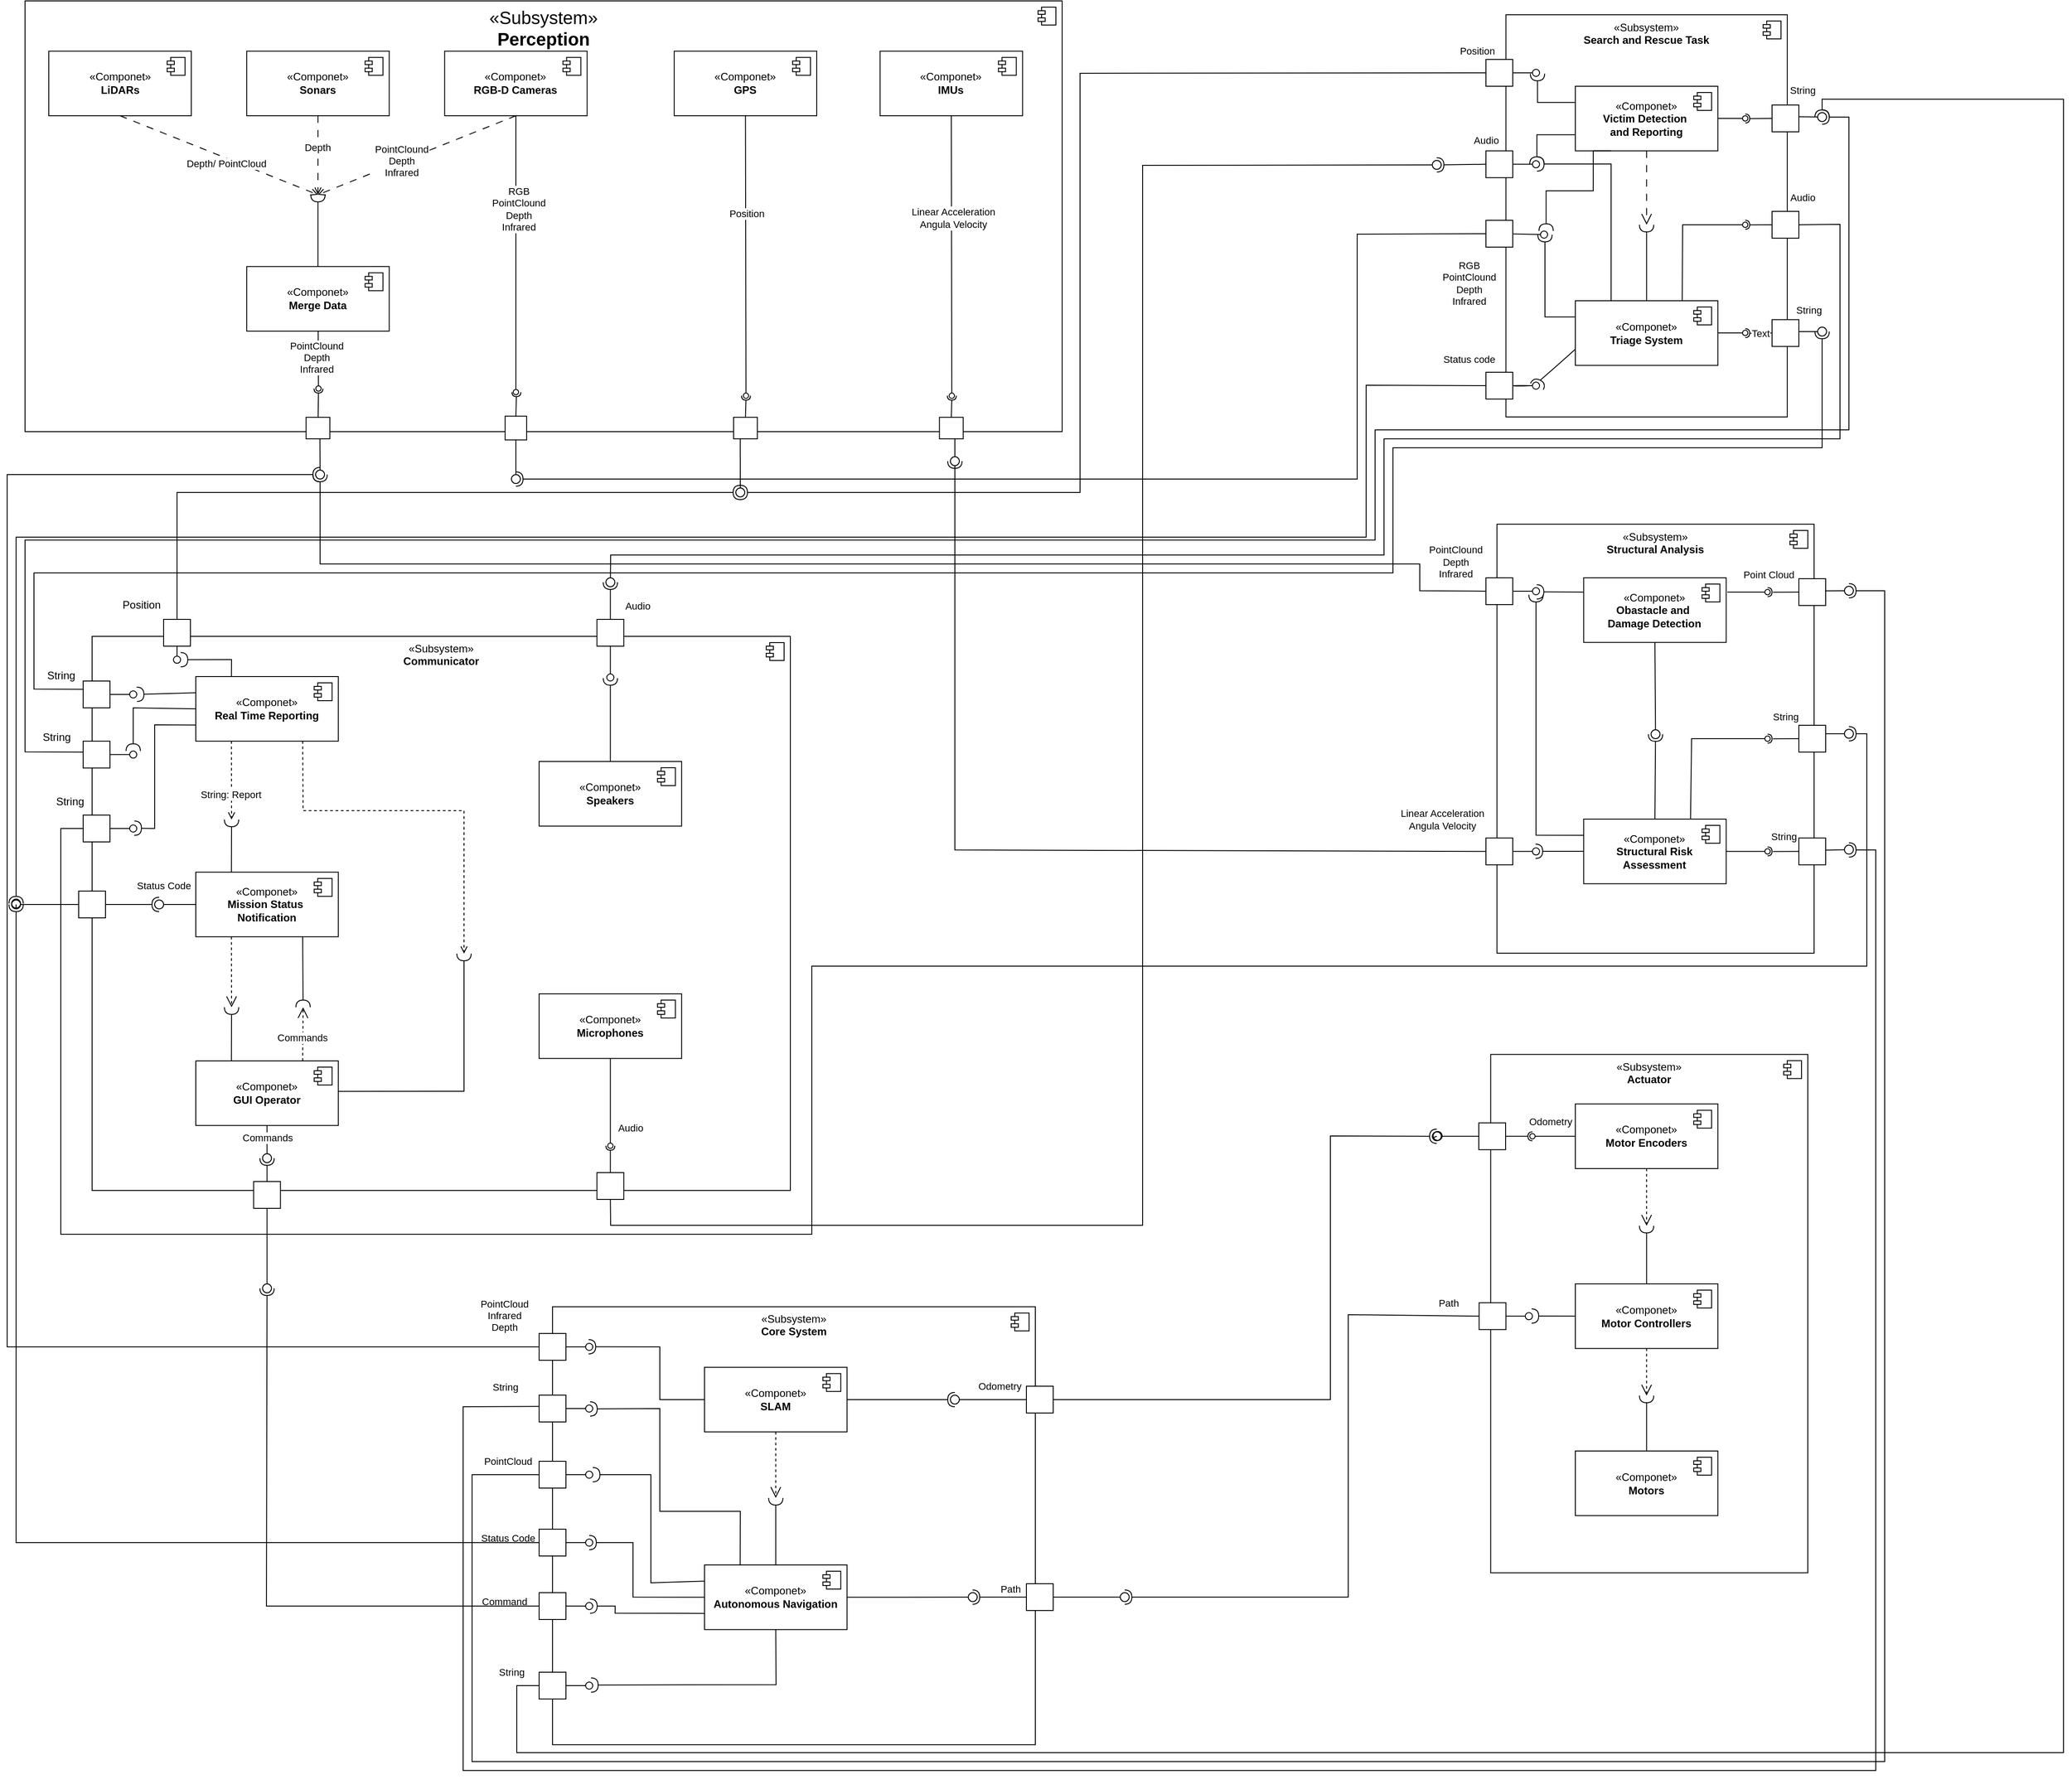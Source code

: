 <mxfile version="26.2.14">
  <diagram id="MVUvAnfiSdlO2bvuxvca" name="Page-1">
    <mxGraphModel dx="2211" dy="1596" grid="1" gridSize="10" guides="1" tooltips="1" connect="1" arrows="1" fold="1" page="1" pageScale="1" pageWidth="827" pageHeight="1169" math="0" shadow="0">
      <root>
        <mxCell id="0" />
        <mxCell id="1" parent="0" />
        <mxCell id="427" value="«Subsystem»&lt;br&gt;&lt;div&gt;&lt;b&gt;Core System&lt;/b&gt;&lt;/div&gt;" style="html=1;dropTarget=0;whiteSpace=wrap;verticalAlign=top;" parent="1" vertex="1">
          <mxGeometry x="670" y="1551.15" width="540" height="490" as="geometry" />
        </mxCell>
        <mxCell id="428" value="" style="shape=module;jettyWidth=8;jettyHeight=4;" parent="427" vertex="1">
          <mxGeometry x="1" width="20" height="20" relative="1" as="geometry">
            <mxPoint x="-27" y="7" as="offset" />
          </mxGeometry>
        </mxCell>
        <mxCell id="409" value="«Subsystem»&lt;br&gt;&lt;div&gt;&lt;b&gt;Actuator&lt;/b&gt;&lt;/div&gt;" style="html=1;dropTarget=0;whiteSpace=wrap;verticalAlign=top;" parent="1" vertex="1">
          <mxGeometry x="1719.3" y="1268.79" width="354.7" height="580" as="geometry" />
        </mxCell>
        <mxCell id="410" value="" style="shape=module;jettyWidth=8;jettyHeight=4;" parent="409" vertex="1">
          <mxGeometry x="1" width="20" height="20" relative="1" as="geometry">
            <mxPoint x="-27" y="7" as="offset" />
          </mxGeometry>
        </mxCell>
        <mxCell id="335" value="«Subsystem»&lt;br&gt;&lt;div&gt;&lt;b&gt;Communicator&lt;/b&gt;&lt;/div&gt;" style="html=1;dropTarget=0;whiteSpace=wrap;verticalAlign=top;" parent="1" vertex="1">
          <mxGeometry x="155" y="801" width="781" height="620" as="geometry" />
        </mxCell>
        <mxCell id="336" value="" style="shape=module;jettyWidth=8;jettyHeight=4;" parent="335" vertex="1">
          <mxGeometry x="1" width="20" height="20" relative="1" as="geometry">
            <mxPoint x="-27" y="7" as="offset" />
          </mxGeometry>
        </mxCell>
        <mxCell id="266" value="«Subsystem»&lt;br&gt;&lt;div&gt;&lt;b&gt;Structural Analysis&lt;/b&gt;&lt;/div&gt;" style="html=1;dropTarget=0;whiteSpace=wrap;verticalAlign=top;" parent="1" vertex="1">
          <mxGeometry x="1726.34" y="675.5" width="354.7" height="480" as="geometry" />
        </mxCell>
        <mxCell id="267" value="" style="shape=module;jettyWidth=8;jettyHeight=4;" parent="266" vertex="1">
          <mxGeometry x="1" width="20" height="20" relative="1" as="geometry">
            <mxPoint x="-27" y="7" as="offset" />
          </mxGeometry>
        </mxCell>
        <mxCell id="167" value="«Subsystem»&lt;br&gt;&lt;div&gt;&lt;b&gt;Search and Rescue Task&lt;/b&gt;&lt;/div&gt;" style="html=1;dropTarget=0;whiteSpace=wrap;verticalAlign=top;" parent="1" vertex="1">
          <mxGeometry x="1736.34" y="105.5" width="314.7" height="450" as="geometry" />
        </mxCell>
        <mxCell id="168" value="" style="shape=module;jettyWidth=8;jettyHeight=4;" parent="167" vertex="1">
          <mxGeometry x="1" width="20" height="20" relative="1" as="geometry">
            <mxPoint x="-27" y="7" as="offset" />
          </mxGeometry>
        </mxCell>
        <mxCell id="152" value="" style="group" parent="1" vertex="1" connectable="0">
          <mxGeometry x="80" y="90" width="1160" height="490" as="geometry" />
        </mxCell>
        <mxCell id="118" value="&lt;font style=&quot;font-size: 20px;&quot;&gt;«Subsystem»&lt;br&gt;&lt;b style=&quot;&quot;&gt;Perception&lt;/b&gt;&lt;/font&gt;" style="html=1;dropTarget=0;whiteSpace=wrap;verticalAlign=top;" parent="152" vertex="1">
          <mxGeometry width="1160" height="481.967" as="geometry" />
        </mxCell>
        <mxCell id="119" value="" style="shape=module;jettyWidth=8;jettyHeight=4;" parent="118" vertex="1">
          <mxGeometry x="1" width="20" height="20" relative="1" as="geometry">
            <mxPoint x="-27" y="7" as="offset" />
          </mxGeometry>
        </mxCell>
        <mxCell id="110" style="edgeStyle=none;html=1;dashed=1;dashPattern=8 8;endArrow=open;endFill=0;" parent="152" source="97" edge="1">
          <mxGeometry relative="1" as="geometry">
            <mxPoint x="327.634" y="216.885" as="targetPoint" />
          </mxGeometry>
        </mxCell>
        <mxCell id="126" value="Depth" style="edgeLabel;html=1;align=center;verticalAlign=middle;resizable=0;points=[];" parent="110" vertex="1" connectable="0">
          <mxGeometry x="-0.199" y="-1" relative="1" as="geometry">
            <mxPoint as="offset" />
          </mxGeometry>
        </mxCell>
        <mxCell id="97" value="«Componet»&lt;br&gt;&lt;b&gt;Sonars&lt;/b&gt;" style="html=1;dropTarget=0;whiteSpace=wrap;" parent="152" vertex="1">
          <mxGeometry x="247.939" y="56.23" width="159.389" height="72.295" as="geometry" />
        </mxCell>
        <mxCell id="98" value="" style="shape=module;jettyWidth=8;jettyHeight=4;" parent="97" vertex="1">
          <mxGeometry x="1" width="20" height="20" relative="1" as="geometry">
            <mxPoint x="-27" y="7" as="offset" />
          </mxGeometry>
        </mxCell>
        <mxCell id="105" value="" style="edgeStyle=none;html=1;dashed=1;dashPattern=8 8;endArrow=open;endFill=0;exitX=0.5;exitY=1;exitDx=0;exitDy=0;" parent="152" source="99" edge="1">
          <mxGeometry relative="1" as="geometry">
            <mxPoint x="327.634" y="216.885" as="targetPoint" />
          </mxGeometry>
        </mxCell>
        <mxCell id="125" value="Depth/ PointCloud" style="edgeLabel;html=1;align=center;verticalAlign=middle;resizable=0;points=[];" parent="105" vertex="1" connectable="0">
          <mxGeometry x="0.092" y="-5" relative="1" as="geometry">
            <mxPoint as="offset" />
          </mxGeometry>
        </mxCell>
        <mxCell id="99" value="«Componet»&lt;br&gt;&lt;b&gt;LiDARs&lt;/b&gt;" style="html=1;dropTarget=0;whiteSpace=wrap;" parent="152" vertex="1">
          <mxGeometry x="26.565" y="56.23" width="159.389" height="72.295" as="geometry" />
        </mxCell>
        <mxCell id="100" value="" style="shape=module;jettyWidth=8;jettyHeight=4;" parent="99" vertex="1">
          <mxGeometry x="1" width="20" height="20" relative="1" as="geometry">
            <mxPoint x="-27" y="7" as="offset" />
          </mxGeometry>
        </mxCell>
        <mxCell id="111" style="edgeStyle=none;html=1;dashed=1;dashPattern=8 8;endArrow=open;endFill=0;exitX=0.5;exitY=1;exitDx=0;exitDy=0;" parent="152" source="101" edge="1">
          <mxGeometry relative="1" as="geometry">
            <mxPoint x="327.634" y="216.885" as="targetPoint" />
          </mxGeometry>
        </mxCell>
        <mxCell id="127" value="PointClound&lt;div&gt;Depth&lt;/div&gt;&lt;div&gt;Infrared&lt;/div&gt;" style="edgeLabel;html=1;align=center;verticalAlign=middle;resizable=0;points=[];" parent="111" vertex="1" connectable="0">
          <mxGeometry x="0.154" y="-1" relative="1" as="geometry">
            <mxPoint as="offset" />
          </mxGeometry>
        </mxCell>
        <mxCell id="101" value="«Componet»&lt;br&gt;&lt;b&gt;RGB-D Cameras&lt;/b&gt;" style="html=1;dropTarget=0;whiteSpace=wrap;" parent="152" vertex="1">
          <mxGeometry x="469.313" y="56.23" width="159.389" height="72.295" as="geometry" />
        </mxCell>
        <mxCell id="102" value="" style="shape=module;jettyWidth=8;jettyHeight=4;" parent="101" vertex="1">
          <mxGeometry x="1" width="20" height="20" relative="1" as="geometry">
            <mxPoint x="-27" y="7" as="offset" />
          </mxGeometry>
        </mxCell>
        <mxCell id="109" style="edgeStyle=none;html=1;endArrow=halfCircle;endFill=0;" parent="152" source="103" edge="1">
          <mxGeometry relative="1" as="geometry">
            <mxPoint x="327.634" y="216.885" as="targetPoint" />
            <Array as="points">
              <mxPoint x="327.634" y="232.951" />
            </Array>
          </mxGeometry>
        </mxCell>
        <mxCell id="103" value="«Componet»&lt;br&gt;&lt;b&gt;Merge Data&lt;/b&gt;" style="html=1;dropTarget=0;whiteSpace=wrap;" parent="152" vertex="1">
          <mxGeometry x="247.939" y="297.213" width="159.389" height="72.295" as="geometry" />
        </mxCell>
        <mxCell id="104" value="" style="shape=module;jettyWidth=8;jettyHeight=4;" parent="103" vertex="1">
          <mxGeometry x="1" width="20" height="20" relative="1" as="geometry">
            <mxPoint x="-27" y="7" as="offset" />
          </mxGeometry>
        </mxCell>
        <mxCell id="114" value="«Componet»&lt;br&gt;&lt;b&gt;GPS&lt;/b&gt;" style="html=1;dropTarget=0;whiteSpace=wrap;" parent="152" vertex="1">
          <mxGeometry x="726.107" y="56.23" width="159.389" height="72.295" as="geometry" />
        </mxCell>
        <mxCell id="115" value="" style="shape=module;jettyWidth=8;jettyHeight=4;" parent="114" vertex="1">
          <mxGeometry x="1" width="20" height="20" relative="1" as="geometry">
            <mxPoint x="-27" y="7" as="offset" />
          </mxGeometry>
        </mxCell>
        <mxCell id="116" value="«Componet»&lt;br&gt;&lt;b&gt;IMUs&lt;/b&gt;" style="html=1;dropTarget=0;whiteSpace=wrap;" parent="152" vertex="1">
          <mxGeometry x="956.336" y="56.23" width="159.389" height="72.295" as="geometry" />
        </mxCell>
        <mxCell id="117" value="" style="shape=module;jettyWidth=8;jettyHeight=4;" parent="116" vertex="1">
          <mxGeometry x="1" width="20" height="20" relative="1" as="geometry">
            <mxPoint x="-27" y="7" as="offset" />
          </mxGeometry>
        </mxCell>
        <mxCell id="120" value="" style="html=1;rounded=0;direction=south;" parent="152" vertex="1">
          <mxGeometry x="314.351" y="465.902" width="26.565" height="24.098" as="geometry" />
        </mxCell>
        <mxCell id="121" value="" style="endArrow=none;html=1;rounded=0;align=center;verticalAlign=top;endFill=0;labelBackgroundColor=none;endSize=2;" parent="152" source="120" target="122" edge="1">
          <mxGeometry relative="1" as="geometry" />
        </mxCell>
        <mxCell id="124" value="" style="edgeStyle=none;html=1;endArrow=oval;endFill=0;jumpSize=7;" parent="152" source="103" target="122" edge="1">
          <mxGeometry relative="1" as="geometry" />
        </mxCell>
        <mxCell id="129" value="&lt;span style=&quot;color: rgb(0, 0, 0);&quot;&gt;PointClound&lt;/span&gt;&lt;div&gt;Depth&lt;/div&gt;&lt;div&gt;Infrared&lt;/div&gt;" style="edgeLabel;html=1;align=center;verticalAlign=middle;resizable=0;points=[];" parent="124" vertex="1" connectable="0">
          <mxGeometry x="-0.102" y="-2" relative="1" as="geometry">
            <mxPoint as="offset" />
          </mxGeometry>
        </mxCell>
        <mxCell id="122" value="" style="shape=requiredInterface;html=1;fontSize=11;align=center;fillColor=none;points=[];aspect=fixed;resizable=0;verticalAlign=bottom;labelPosition=center;verticalLabelPosition=top;flipH=1;direction=south;strokeWidth=1;" parent="152" vertex="1">
          <mxGeometry x="323.206" y="433.77" width="10" height="5" as="geometry" />
        </mxCell>
        <mxCell id="130" value="" style="html=1;rounded=0;direction=east;rotation=-90;" parent="152" vertex="1">
          <mxGeometry x="535.725" y="465.902" width="26.565" height="24.098" as="geometry" />
        </mxCell>
        <mxCell id="131" value="" style="endArrow=none;html=1;rounded=0;align=center;verticalAlign=top;endFill=0;labelBackgroundColor=none;endSize=2;exitX=1;exitY=0.5;exitDx=0;exitDy=0;" parent="152" source="130" target="132" edge="1">
          <mxGeometry relative="1" as="geometry" />
        </mxCell>
        <mxCell id="134" style="edgeStyle=none;html=1;exitX=0.5;exitY=1;exitDx=0;exitDy=0;endArrow=oval;endFill=0;jumpSize=3;" parent="152" source="101" edge="1">
          <mxGeometry relative="1" as="geometry">
            <mxPoint x="549.008" y="437.787" as="targetPoint" />
          </mxGeometry>
        </mxCell>
        <mxCell id="140" value="&lt;span style=&quot;font-family: monospace; font-size: 0px; text-align: start; background-color: rgb(251, 251, 251);&quot;&gt;%3CmxGraphModel%3E%3Croot%3E%3CmxCell%20id%3D%220%22%2F%3E%3CmxCell%20id%3D%221%22%20parent%3D%220%22%2F%3E%3CmxCell%20id%3D%222%22%20value%3D%22PointClound%26lt%3Bdiv%26gt%3BDepth%26lt%3B%2Fdiv%26gt%3B%26lt%3Bdiv%26gt%3BInfrared%26lt%3B%2Fdiv%26gt%3B%22%20style%3D%22edgeLabel%3Bhtml%3D1%3Balign%3Dcenter%3BverticalAlign%3Dmiddle%3Bresizable%3D0%3Bpoints%3D%5B%5D%3B%22%20vertex%3D%221%22%20connectable%3D%220%22%20parent%3D%221%22%3E%3CmxGeometry%20x%3D%22555.535%22%20y%3D%22312.472%22%20as%3D%22geometry%22%2F%3E%3C%2FmxCell%3E%3C%2Froot%3E%3C%2FmxGraphModel%3E&lt;/span&gt;" style="edgeLabel;html=1;align=center;verticalAlign=middle;resizable=0;points=[];" parent="134" vertex="1" connectable="0">
          <mxGeometry x="-0.537" y="-4" relative="1" as="geometry">
            <mxPoint as="offset" />
          </mxGeometry>
        </mxCell>
        <mxCell id="141" value="&lt;div&gt;&lt;span style=&quot;color: rgb(0, 0, 0);&quot;&gt;RGB&lt;/span&gt;&lt;/div&gt;&lt;span style=&quot;color: rgb(0, 0, 0);&quot;&gt;PointClound&lt;/span&gt;&lt;div&gt;Depth&lt;/div&gt;&lt;div&gt;Infrared&lt;/div&gt;" style="edgeLabel;html=1;align=center;verticalAlign=middle;resizable=0;points=[];" parent="134" vertex="1" connectable="0">
          <mxGeometry x="-0.325" y="3" relative="1" as="geometry">
            <mxPoint as="offset" />
          </mxGeometry>
        </mxCell>
        <mxCell id="132" value="" style="shape=requiredInterface;html=1;fontSize=11;align=center;fillColor=none;points=[];aspect=fixed;resizable=0;verticalAlign=bottom;labelPosition=center;verticalLabelPosition=top;flipH=1;direction=south;perimeterSpacing=0;" parent="152" vertex="1">
          <mxGeometry x="544.58" y="437.787" width="10" height="5" as="geometry" />
        </mxCell>
        <mxCell id="135" value="" style="html=1;rounded=0;" parent="152" vertex="1">
          <mxGeometry x="792.519" y="465.902" width="26.565" height="24.098" as="geometry" />
        </mxCell>
        <mxCell id="136" value="" style="endArrow=none;html=1;rounded=0;align=center;verticalAlign=top;endFill=0;labelBackgroundColor=none;endSize=2;exitX=0.5;exitY=0;exitDx=0;exitDy=0;" parent="152" source="135" target="137" edge="1">
          <mxGeometry relative="1" as="geometry" />
        </mxCell>
        <mxCell id="139" style="edgeStyle=none;html=1;exitX=0.5;exitY=1;exitDx=0;exitDy=0;endArrow=oval;endFill=0;" parent="152" source="114" target="137" edge="1">
          <mxGeometry relative="1" as="geometry" />
        </mxCell>
        <mxCell id="142" value="Position" style="edgeLabel;html=1;align=center;verticalAlign=middle;resizable=0;points=[];" parent="139" vertex="1" connectable="0">
          <mxGeometry x="-0.303" y="1" relative="1" as="geometry">
            <mxPoint as="offset" />
          </mxGeometry>
        </mxCell>
        <mxCell id="137" value="" style="shape=requiredInterface;html=1;fontSize=11;align=center;fillColor=none;points=[];aspect=fixed;resizable=0;verticalAlign=bottom;labelPosition=center;verticalLabelPosition=top;flipH=1;direction=south;" parent="152" vertex="1">
          <mxGeometry x="801.374" y="441.803" width="10" height="5" as="geometry" />
        </mxCell>
        <mxCell id="146" value="" style="html=1;rounded=0;" parent="152" vertex="1">
          <mxGeometry x="1022.748" y="465.902" width="26.565" height="24.098" as="geometry" />
        </mxCell>
        <mxCell id="147" value="" style="endArrow=none;html=1;rounded=0;align=center;verticalAlign=top;endFill=0;labelBackgroundColor=none;endSize=2;exitX=0.5;exitY=0;exitDx=0;exitDy=0;" parent="152" source="146" target="148" edge="1">
          <mxGeometry relative="1" as="geometry" />
        </mxCell>
        <mxCell id="150" style="edgeStyle=none;html=1;exitX=0.5;exitY=1;exitDx=0;exitDy=0;endArrow=oval;endFill=0;" parent="152" source="116" target="148" edge="1">
          <mxGeometry relative="1" as="geometry" />
        </mxCell>
        <mxCell id="151" value="Linear Acceleration&lt;div&gt;Angula Velocity&lt;/div&gt;" style="edgeLabel;html=1;align=center;verticalAlign=middle;resizable=0;points=[];" parent="150" vertex="1" connectable="0">
          <mxGeometry x="-0.272" y="2" relative="1" as="geometry">
            <mxPoint as="offset" />
          </mxGeometry>
        </mxCell>
        <mxCell id="148" value="" style="shape=requiredInterface;html=1;fontSize=11;align=center;fillColor=none;points=[];aspect=fixed;resizable=0;verticalAlign=bottom;labelPosition=center;verticalLabelPosition=top;flipH=1;direction=south;" parent="152" vertex="1">
          <mxGeometry x="1031.603" y="441.803" width="10" height="5" as="geometry" />
        </mxCell>
        <mxCell id="211" style="edgeStyle=orthogonalEdgeStyle;html=1;exitX=0;exitY=0.75;exitDx=0;exitDy=0;rounded=0;curved=0;endArrow=halfCircle;endFill=0;entryX=0.233;entryY=0.248;entryDx=0;entryDy=0;entryPerimeter=0;" parent="1" source="153" target="184" edge="1">
          <mxGeometry relative="1" as="geometry">
            <mxPoint x="1774.0" y="265.5" as="targetPoint" />
          </mxGeometry>
        </mxCell>
        <mxCell id="153" value="«Componet»&lt;br&gt;&lt;b&gt;Victim Detection&amp;nbsp;&lt;/b&gt;&lt;div&gt;&lt;b&gt;and Reporting&lt;/b&gt;&lt;/div&gt;" style="html=1;dropTarget=0;whiteSpace=wrap;" parent="1" vertex="1">
          <mxGeometry x="1813.999" y="185.503" width="159.389" height="72.295" as="geometry" />
        </mxCell>
        <mxCell id="154" value="" style="shape=module;jettyWidth=8;jettyHeight=4;" parent="153" vertex="1">
          <mxGeometry x="1" width="20" height="20" relative="1" as="geometry">
            <mxPoint x="-27" y="7" as="offset" />
          </mxGeometry>
        </mxCell>
        <mxCell id="155" value="«Componet»&lt;br&gt;&lt;b&gt;Triage System&lt;/b&gt;" style="html=1;dropTarget=0;whiteSpace=wrap;" parent="1" vertex="1">
          <mxGeometry x="1813.999" y="425.503" width="159.389" height="72.295" as="geometry" />
        </mxCell>
        <mxCell id="156" value="" style="shape=module;jettyWidth=8;jettyHeight=4;" parent="155" vertex="1">
          <mxGeometry x="1" width="20" height="20" relative="1" as="geometry">
            <mxPoint x="-27" y="7" as="offset" />
          </mxGeometry>
        </mxCell>
        <mxCell id="164" value="" style="rounded=0;orthogonalLoop=1;jettySize=auto;html=1;endArrow=halfCircle;endFill=0;endSize=6;strokeWidth=1;sketch=0;exitX=0.5;exitY=0;exitDx=0;exitDy=0;" parent="1" source="155" target="166" edge="1">
          <mxGeometry relative="1" as="geometry">
            <mxPoint x="1884" y="360.5" as="sourcePoint" />
          </mxGeometry>
        </mxCell>
        <mxCell id="165" value="" style="rounded=0;orthogonalLoop=1;jettySize=auto;html=1;endArrow=open;endFill=0;sketch=0;sourcePerimeterSpacing=0;targetPerimeterSpacing=0;endSize=10;exitX=0.5;exitY=1;exitDx=0;exitDy=0;dashed=1;dashPattern=8 8;" parent="1" source="153" target="166" edge="1">
          <mxGeometry relative="1" as="geometry">
            <mxPoint x="1844" y="360.5" as="sourcePoint" />
          </mxGeometry>
        </mxCell>
        <mxCell id="166" value="" style="ellipse;whiteSpace=wrap;html=1;align=center;aspect=fixed;fillColor=none;strokeColor=none;resizable=0;perimeter=centerPerimeter;rotatable=0;allowArrows=0;points=[];outlineConnect=1;" parent="1" vertex="1">
          <mxGeometry x="1888.69" y="335.5" width="10" height="10" as="geometry" />
        </mxCell>
        <mxCell id="169" value="" style="html=1;rounded=0;" parent="1" vertex="1">
          <mxGeometry x="1714" y="155.5" width="30" height="30" as="geometry" />
        </mxCell>
        <mxCell id="170" value="" style="endArrow=none;html=1;rounded=0;align=center;verticalAlign=top;endFill=0;labelBackgroundColor=none;endSize=2;" parent="1" source="169" target="171" edge="1">
          <mxGeometry relative="1" as="geometry" />
        </mxCell>
        <mxCell id="202" value="Audio" style="edgeLabel;html=1;align=center;verticalAlign=middle;resizable=0;points=[];" parent="170" vertex="1" connectable="0">
          <mxGeometry x="0.226" y="-2" relative="1" as="geometry">
            <mxPoint x="-44" y="73" as="offset" />
          </mxGeometry>
        </mxCell>
        <mxCell id="205" value="Position" style="edgeLabel;html=1;align=center;verticalAlign=middle;resizable=0;points=[];" parent="170" vertex="1" connectable="0">
          <mxGeometry x="-0.364" y="1" relative="1" as="geometry">
            <mxPoint x="-47" y="-24" as="offset" />
          </mxGeometry>
        </mxCell>
        <mxCell id="171" value="" style="ellipse;html=1;fontSize=11;align=center;fillColor=none;points=[];aspect=fixed;resizable=0;verticalAlign=bottom;labelPosition=center;verticalLabelPosition=top;flipH=1;" parent="1" vertex="1">
          <mxGeometry x="1766" y="166.5" width="8" height="8" as="geometry" />
        </mxCell>
        <mxCell id="172" value="" style="html=1;rounded=0;" parent="1" vertex="1">
          <mxGeometry x="1714" y="257.8" width="30" height="30" as="geometry" />
        </mxCell>
        <mxCell id="173" value="" style="endArrow=none;html=1;rounded=0;align=center;verticalAlign=top;endFill=0;labelBackgroundColor=none;endSize=2;" parent="1" source="172" target="174" edge="1">
          <mxGeometry relative="1" as="geometry" />
        </mxCell>
        <mxCell id="203" value="&lt;div&gt;&lt;span style=&quot;color: rgb(0, 0, 0);&quot;&gt;RGB&lt;/span&gt;&lt;/div&gt;&lt;span style=&quot;color: rgb(0, 0, 0);&quot;&gt;PointClound&lt;/span&gt;&lt;div&gt;Depth&lt;/div&gt;&lt;div&gt;Infrared&lt;/div&gt;" style="edgeLabel;html=1;align=center;verticalAlign=middle;resizable=0;points=[];" parent="173" vertex="1" connectable="0">
          <mxGeometry x="-0.151" y="-1" relative="1" as="geometry">
            <mxPoint x="-59" y="132" as="offset" />
          </mxGeometry>
        </mxCell>
        <mxCell id="174" value="" style="ellipse;html=1;fontSize=11;align=center;fillColor=none;points=[];aspect=fixed;resizable=0;verticalAlign=bottom;labelPosition=center;verticalLabelPosition=top;flipH=1;" parent="1" vertex="1">
          <mxGeometry x="1766" y="268.8" width="8" height="8" as="geometry" />
        </mxCell>
        <mxCell id="175" value="" style="html=1;rounded=0;" parent="1" vertex="1">
          <mxGeometry x="1714" y="335.5" width="30" height="30" as="geometry" />
        </mxCell>
        <mxCell id="176" value="" style="endArrow=none;html=1;rounded=0;align=center;verticalAlign=top;endFill=0;labelBackgroundColor=none;endSize=2;" parent="1" source="175" target="177" edge="1">
          <mxGeometry relative="1" as="geometry" />
        </mxCell>
        <mxCell id="177" value="" style="ellipse;html=1;fontSize=11;align=center;fillColor=none;points=[];aspect=fixed;resizable=0;verticalAlign=bottom;labelPosition=center;verticalLabelPosition=top;flipH=1;" parent="1" vertex="1">
          <mxGeometry x="1775" y="347.5" width="8" height="8" as="geometry" />
        </mxCell>
        <mxCell id="178" value="" style="html=1;rounded=0;" parent="1" vertex="1">
          <mxGeometry x="1714" y="505.5" width="30" height="30" as="geometry" />
        </mxCell>
        <mxCell id="179" value="" style="endArrow=none;html=1;rounded=0;align=center;verticalAlign=top;endFill=0;labelBackgroundColor=none;endSize=2;sketch=1;curveFitting=1;jiggle=2;" parent="1" source="178" target="180" edge="1">
          <mxGeometry relative="1" as="geometry" />
        </mxCell>
        <mxCell id="206" value="Status code" style="edgeLabel;html=1;align=center;verticalAlign=middle;resizable=0;points=[];" parent="179" vertex="1" connectable="0">
          <mxGeometry x="-0.061" y="4" relative="1" as="geometry">
            <mxPoint x="-60" y="-26" as="offset" />
          </mxGeometry>
        </mxCell>
        <mxCell id="180" value="" style="ellipse;html=1;fontSize=11;align=center;fillColor=none;points=[];aspect=fixed;resizable=0;verticalAlign=bottom;labelPosition=center;verticalLabelPosition=top;flipH=1;" parent="1" vertex="1">
          <mxGeometry x="1766" y="516.5" width="8" height="8" as="geometry" />
        </mxCell>
        <mxCell id="181" value="" style="rounded=0;orthogonalLoop=1;jettySize=auto;html=1;endArrow=halfCircle;endFill=0;endSize=6;strokeWidth=1;sketch=0;fontSize=12;exitX=0;exitY=0.25;exitDx=0;exitDy=0;entryX=0.292;entryY=0.615;entryDx=0;entryDy=0;entryPerimeter=0;edgeStyle=orthogonalEdgeStyle;" parent="1" source="153" target="171" edge="1">
          <mxGeometry relative="1" as="geometry">
            <mxPoint x="1799" y="210.5" as="sourcePoint" />
          </mxGeometry>
        </mxCell>
        <mxCell id="182" value="" style="ellipse;whiteSpace=wrap;html=1;align=center;aspect=fixed;fillColor=none;strokeColor=none;resizable=0;perimeter=centerPerimeter;rotatable=0;allowArrows=0;points=[];outlineConnect=1;" parent="1" vertex="1">
          <mxGeometry x="1774" y="205.5" width="10" height="10" as="geometry" />
        </mxCell>
        <mxCell id="183" value="" style="rounded=0;orthogonalLoop=1;jettySize=auto;html=1;endArrow=halfCircle;endFill=0;endSize=6;strokeWidth=1;sketch=0;fontSize=12;exitX=0.25;exitY=1;exitDx=0;exitDy=0;entryX=0.212;entryY=-0.019;entryDx=0;entryDy=0;entryPerimeter=0;edgeStyle=orthogonalEdgeStyle;" parent="1" source="153" target="177" edge="1">
          <mxGeometry relative="1" as="geometry">
            <mxPoint x="1791" y="272.5" as="sourcePoint" />
            <mxPoint x="1784" y="345.5" as="targetPoint" />
            <Array as="points">
              <mxPoint x="1834" y="257.5" />
              <mxPoint x="1834" y="302.5" />
              <mxPoint x="1781" y="302.5" />
            </Array>
          </mxGeometry>
        </mxCell>
        <mxCell id="184" value="" style="ellipse;whiteSpace=wrap;html=1;align=center;aspect=fixed;fillColor=none;strokeColor=none;resizable=0;perimeter=centerPerimeter;rotatable=0;allowArrows=0;points=[];outlineConnect=1;" parent="1" vertex="1">
          <mxGeometry x="1766" y="267.5" width="10" height="10" as="geometry" />
        </mxCell>
        <mxCell id="185" value="" style="rounded=0;orthogonalLoop=1;jettySize=auto;html=1;endArrow=halfCircle;endFill=0;endSize=6;strokeWidth=1;sketch=0;fontSize=12;entryX=0.375;entryY=0.512;entryDx=0;entryDy=0;entryPerimeter=0;exitX=0;exitY=0.25;exitDx=0;exitDy=0;edgeStyle=orthogonalEdgeStyle;" parent="1" source="155" target="177" edge="1">
          <mxGeometry relative="1" as="geometry">
            <mxPoint x="1809" y="391.5" as="sourcePoint" />
          </mxGeometry>
        </mxCell>
        <mxCell id="186" value="" style="ellipse;whiteSpace=wrap;html=1;align=center;aspect=fixed;fillColor=none;strokeColor=none;resizable=0;perimeter=centerPerimeter;rotatable=0;allowArrows=0;points=[];outlineConnect=1;" parent="1" vertex="1">
          <mxGeometry x="1784" y="386.5" width="10" height="10" as="geometry" />
        </mxCell>
        <mxCell id="188" value="" style="ellipse;whiteSpace=wrap;html=1;align=center;aspect=fixed;fillColor=none;strokeColor=none;resizable=0;perimeter=centerPerimeter;rotatable=0;allowArrows=0;points=[];outlineConnect=1;" parent="1" vertex="1">
          <mxGeometry x="1776" y="485.5" width="10" height="10" as="geometry" />
        </mxCell>
        <mxCell id="189" value="" style="html=1;rounded=0;" parent="1" vertex="1">
          <mxGeometry x="2034" y="206.5" width="30" height="30" as="geometry" />
        </mxCell>
        <mxCell id="190" value="" style="endArrow=none;html=1;rounded=0;align=center;verticalAlign=top;endFill=0;labelBackgroundColor=none;endSize=2;exitX=0;exitY=0.5;exitDx=0;exitDy=0;entryX=0.92;entryY=0.49;entryDx=0;entryDy=0;entryPerimeter=0;" parent="1" source="189" target="191" edge="1">
          <mxGeometry relative="1" as="geometry" />
        </mxCell>
        <mxCell id="191" value="" style="shape=requiredInterface;html=1;fontSize=11;align=center;fillColor=none;points=[];aspect=fixed;resizable=0;verticalAlign=bottom;labelPosition=center;verticalLabelPosition=top;flipH=1;direction=west;" parent="1" vertex="1">
          <mxGeometry x="2004" y="216.65" width="5" height="10" as="geometry" />
        </mxCell>
        <mxCell id="192" value="" style="html=1;rounded=0;" parent="1" vertex="1">
          <mxGeometry x="2034" y="325.5" width="30" height="30" as="geometry" />
        </mxCell>
        <mxCell id="193" value="" style="endArrow=none;html=1;rounded=0;align=center;verticalAlign=top;endFill=0;labelBackgroundColor=none;endSize=2;exitX=0;exitY=0.5;exitDx=0;exitDy=0;entryX=0.92;entryY=0.49;entryDx=0;entryDy=0;entryPerimeter=0;" parent="1" source="192" target="194" edge="1">
          <mxGeometry relative="1" as="geometry" />
        </mxCell>
        <mxCell id="209" value="Audio" style="edgeLabel;html=1;align=center;verticalAlign=middle;resizable=0;points=[];" parent="193" vertex="1" connectable="0">
          <mxGeometry x="-0.108" y="-2" relative="1" as="geometry">
            <mxPoint x="45" y="-29" as="offset" />
          </mxGeometry>
        </mxCell>
        <mxCell id="194" value="" style="shape=requiredInterface;html=1;fontSize=11;align=center;fillColor=none;points=[];aspect=fixed;resizable=0;verticalAlign=bottom;labelPosition=center;verticalLabelPosition=top;flipH=1;direction=west;" parent="1" vertex="1">
          <mxGeometry x="2004" y="335.5" width="5" height="10" as="geometry" />
        </mxCell>
        <mxCell id="195" value="" style="html=1;rounded=0;" parent="1" vertex="1">
          <mxGeometry x="2034" y="446.65" width="30" height="30" as="geometry" />
        </mxCell>
        <mxCell id="196" value="" style="endArrow=none;html=1;rounded=0;align=center;verticalAlign=top;endFill=0;labelBackgroundColor=none;endSize=2;exitX=0;exitY=0.5;exitDx=0;exitDy=0;entryX=0.92;entryY=0.49;entryDx=0;entryDy=0;entryPerimeter=0;" parent="1" source="195" target="197" edge="1">
          <mxGeometry relative="1" as="geometry">
            <Array as="points" />
          </mxGeometry>
        </mxCell>
        <mxCell id="213" value="Text" style="edgeLabel;html=1;align=center;verticalAlign=middle;resizable=0;points=[];" parent="196" vertex="1" connectable="0">
          <mxGeometry x="0.068" relative="1" as="geometry">
            <mxPoint as="offset" />
          </mxGeometry>
        </mxCell>
        <mxCell id="214" value="String" style="edgeLabel;html=1;align=center;verticalAlign=middle;resizable=0;points=[];" parent="196" vertex="1" connectable="0">
          <mxGeometry x="0.156" y="3" relative="1" as="geometry">
            <mxPoint x="55" y="-29" as="offset" />
          </mxGeometry>
        </mxCell>
        <mxCell id="197" value="" style="shape=requiredInterface;html=1;fontSize=11;align=center;fillColor=none;points=[];aspect=fixed;resizable=0;verticalAlign=bottom;labelPosition=center;verticalLabelPosition=top;flipH=1;direction=west;" parent="1" vertex="1">
          <mxGeometry x="2004" y="456.8" width="5" height="10" as="geometry" />
        </mxCell>
        <mxCell id="198" style="edgeStyle=none;html=1;exitX=0.75;exitY=0;exitDx=0;exitDy=0;endArrow=oval;endFill=0;rounded=0;curved=0;" parent="1" source="155" edge="1">
          <mxGeometry relative="1" as="geometry">
            <mxPoint x="2004" y="340.5" as="targetPoint" />
            <Array as="points">
              <mxPoint x="1934" y="340.5" />
            </Array>
          </mxGeometry>
        </mxCell>
        <mxCell id="199" style="edgeStyle=none;html=1;endArrow=oval;endFill=0;" parent="1" source="153" edge="1">
          <mxGeometry relative="1" as="geometry">
            <mxPoint x="2004" y="221.5" as="targetPoint" />
          </mxGeometry>
        </mxCell>
        <mxCell id="200" style="edgeStyle=none;html=1;endArrow=oval;endFill=0;" parent="1" source="155" edge="1">
          <mxGeometry relative="1" as="geometry">
            <mxPoint x="2004" y="461.5" as="targetPoint" />
          </mxGeometry>
        </mxCell>
        <mxCell id="204" style="edgeStyle=orthogonalEdgeStyle;html=1;elbow=vertical;endArrow=halfCircle;endFill=0;entryX=0.268;entryY=0.477;entryDx=0;entryDy=0;entryPerimeter=0;rounded=0;curved=0;" parent="1" target="184" edge="1">
          <mxGeometry relative="1" as="geometry">
            <mxPoint x="1854" y="425.5" as="sourcePoint" />
            <mxPoint x="1774" y="272.5" as="targetPoint" />
            <Array as="points">
              <mxPoint x="1854" y="272.5" />
            </Array>
          </mxGeometry>
        </mxCell>
        <mxCell id="207" value="" style="rounded=0;orthogonalLoop=1;jettySize=auto;html=1;endArrow=halfCircle;endFill=0;endSize=6;strokeWidth=1;sketch=0;fontSize=12;curved=1;exitX=0;exitY=0.75;exitDx=0;exitDy=0;" parent="1" source="155" edge="1">
          <mxGeometry relative="1" as="geometry">
            <mxPoint x="1799" y="490.5" as="sourcePoint" />
            <mxPoint x="1771" y="521.5" as="targetPoint" />
            <Array as="points">
              <mxPoint x="1774" y="515.5" />
            </Array>
          </mxGeometry>
        </mxCell>
        <mxCell id="208" value="" style="ellipse;whiteSpace=wrap;html=1;align=center;aspect=fixed;fillColor=none;strokeColor=none;resizable=0;perimeter=centerPerimeter;rotatable=0;allowArrows=0;points=[];outlineConnect=1;" parent="1" vertex="1">
          <mxGeometry x="1774" y="485.5" width="10" height="10" as="geometry" />
        </mxCell>
        <mxCell id="215" value="String" style="edgeLabel;html=1;align=center;verticalAlign=middle;resizable=0;points=[];" parent="1" vertex="1" connectable="0">
          <mxGeometry x="2067.996" y="190.003" as="geometry" />
        </mxCell>
        <mxCell id="304" value="" style="edgeStyle=none;html=1;endArrow=oval;endFill=0;" parent="1" target="276" edge="1">
          <mxGeometry relative="1" as="geometry">
            <mxPoint x="1984" y="751.5" as="sourcePoint" />
          </mxGeometry>
        </mxCell>
        <mxCell id="259" value="«Componet»&lt;br&gt;&lt;b&gt;Obastacle and&amp;nbsp;&lt;/b&gt;&lt;div&gt;&lt;b&gt;Damage Detection&lt;/b&gt;&lt;/div&gt;" style="html=1;dropTarget=0;whiteSpace=wrap;" parent="1" vertex="1">
          <mxGeometry x="1823.307" y="735.5" width="159.389" height="72.295" as="geometry" />
        </mxCell>
        <mxCell id="260" value="" style="shape=module;jettyWidth=8;jettyHeight=4;" parent="259" vertex="1">
          <mxGeometry x="1" width="20" height="20" relative="1" as="geometry">
            <mxPoint x="-27" y="7" as="offset" />
          </mxGeometry>
        </mxCell>
        <mxCell id="261" value="«Componet»&lt;br&gt;&lt;b&gt;Structural Risk Assessment&lt;/b&gt;" style="html=1;dropTarget=0;whiteSpace=wrap;" parent="1" vertex="1">
          <mxGeometry x="1823.307" y="1005.5" width="159.389" height="72.295" as="geometry" />
        </mxCell>
        <mxCell id="262" value="" style="shape=module;jettyWidth=8;jettyHeight=4;" parent="261" vertex="1">
          <mxGeometry x="1" width="20" height="20" relative="1" as="geometry">
            <mxPoint x="-27" y="7" as="offset" />
          </mxGeometry>
        </mxCell>
        <mxCell id="263" value="" style="rounded=0;orthogonalLoop=1;jettySize=auto;html=1;endArrow=halfCircle;endFill=0;endSize=6;strokeWidth=1;sketch=0;exitX=0.5;exitY=0;exitDx=0;exitDy=0;" parent="1" source="261" target="265" edge="1">
          <mxGeometry relative="1" as="geometry">
            <mxPoint x="1924" y="1120.5" as="sourcePoint" />
          </mxGeometry>
        </mxCell>
        <mxCell id="264" value="" style="rounded=0;orthogonalLoop=1;jettySize=auto;html=1;endArrow=oval;endFill=0;sketch=0;sourcePerimeterSpacing=0;targetPerimeterSpacing=0;endSize=10;exitX=0.5;exitY=1;exitDx=0;exitDy=0;" parent="1" source="259" target="265" edge="1">
          <mxGeometry relative="1" as="geometry">
            <mxPoint x="1884" y="1120.5" as="sourcePoint" />
          </mxGeometry>
        </mxCell>
        <mxCell id="265" value="" style="ellipse;whiteSpace=wrap;html=1;align=center;aspect=fixed;fillColor=none;strokeColor=none;resizable=0;perimeter=centerPerimeter;rotatable=0;allowArrows=0;points=[];outlineConnect=1;" parent="1" vertex="1">
          <mxGeometry x="1898.69" y="905.5" width="10" height="10" as="geometry" />
        </mxCell>
        <mxCell id="268" value="" style="html=1;rounded=0;" parent="1" vertex="1">
          <mxGeometry x="1714" y="735.5" width="30" height="30" as="geometry" />
        </mxCell>
        <mxCell id="269" value="" style="endArrow=none;html=1;rounded=0;align=center;verticalAlign=top;endFill=0;labelBackgroundColor=none;endSize=2;" parent="1" source="268" target="270" edge="1">
          <mxGeometry relative="1" as="geometry" />
        </mxCell>
        <mxCell id="284" value="&lt;div&gt;&lt;br&gt;&lt;/div&gt;&lt;span style=&quot;color: rgb(0, 0, 0);&quot;&gt;PointClound&lt;/span&gt;&lt;div&gt;Depth&lt;/div&gt;&lt;div&gt;Infrared&lt;/div&gt;" style="edgeLabel;html=1;align=center;verticalAlign=middle;resizable=0;points=[];" parent="269" vertex="1" connectable="0">
          <mxGeometry x="0.018" y="2" relative="1" as="geometry">
            <mxPoint x="-75" y="-38" as="offset" />
          </mxGeometry>
        </mxCell>
        <mxCell id="270" value="" style="ellipse;html=1;fontSize=11;align=center;fillColor=none;points=[];aspect=fixed;resizable=0;verticalAlign=bottom;labelPosition=center;verticalLabelPosition=top;flipH=1;" parent="1" vertex="1">
          <mxGeometry x="1766" y="746.5" width="8" height="8" as="geometry" />
        </mxCell>
        <mxCell id="271" value="" style="html=1;rounded=0;" parent="1" vertex="1">
          <mxGeometry x="1714" y="1026.65" width="30" height="30" as="geometry" />
        </mxCell>
        <mxCell id="272" value="" style="endArrow=none;html=1;rounded=0;align=center;verticalAlign=top;endFill=0;labelBackgroundColor=none;endSize=2;" parent="1" source="271" target="273" edge="1">
          <mxGeometry relative="1" as="geometry" />
        </mxCell>
        <mxCell id="283" value="Linear Acceleration&lt;div&gt;Angula Velocity&lt;/div&gt;" style="edgeLabel;html=1;align=center;verticalAlign=middle;resizable=0;points=[];" parent="272" vertex="1" connectable="0">
          <mxGeometry x="0.303" y="1" relative="1" as="geometry">
            <mxPoint x="-94" y="-35" as="offset" />
          </mxGeometry>
        </mxCell>
        <mxCell id="273" value="" style="ellipse;html=1;fontSize=11;align=center;fillColor=none;points=[];aspect=fixed;resizable=0;verticalAlign=bottom;labelPosition=center;verticalLabelPosition=top;flipH=1;" parent="1" vertex="1">
          <mxGeometry x="1766" y="1037.65" width="8" height="8" as="geometry" />
        </mxCell>
        <mxCell id="274" value="" style="html=1;rounded=0;" parent="1" vertex="1">
          <mxGeometry x="2064" y="736.5" width="30" height="30" as="geometry" />
        </mxCell>
        <mxCell id="275" value="" style="endArrow=none;html=1;rounded=0;align=center;verticalAlign=top;endFill=0;labelBackgroundColor=none;endSize=2;exitX=0;exitY=0.5;exitDx=0;exitDy=0;entryX=1.21;entryY=0.49;entryDx=0;entryDy=0;entryPerimeter=0;" parent="1" source="274" target="276" edge="1">
          <mxGeometry relative="1" as="geometry" />
        </mxCell>
        <mxCell id="285" value="Point Cloud" style="edgeLabel;html=1;align=center;verticalAlign=middle;resizable=0;points=[];" parent="275" vertex="1" connectable="0">
          <mxGeometry x="0.139" y="4" relative="1" as="geometry">
            <mxPoint x="-18" y="-24" as="offset" />
          </mxGeometry>
        </mxCell>
        <mxCell id="276" value="" style="shape=requiredInterface;html=1;fontSize=11;align=center;fillColor=none;points=[];aspect=fixed;resizable=0;verticalAlign=bottom;labelPosition=center;verticalLabelPosition=top;flipH=1;direction=west;" parent="1" vertex="1">
          <mxGeometry x="2029" y="746.5" width="5" height="10" as="geometry" />
        </mxCell>
        <mxCell id="277" value="" style="html=1;rounded=0;" parent="1" vertex="1">
          <mxGeometry x="2064" y="900.5" width="30" height="30" as="geometry" />
        </mxCell>
        <mxCell id="278" value="" style="endArrow=none;html=1;rounded=0;align=center;verticalAlign=top;endFill=0;labelBackgroundColor=none;endSize=2;exitX=0;exitY=0.5;exitDx=0;exitDy=0;entryX=1.21;entryY=0.49;entryDx=0;entryDy=0;entryPerimeter=0;" parent="1" source="277" target="279" edge="1">
          <mxGeometry relative="1" as="geometry" />
        </mxCell>
        <mxCell id="296" value="String" style="edgeLabel;html=1;align=center;verticalAlign=middle;resizable=0;points=[];" parent="278" vertex="1" connectable="0">
          <mxGeometry x="-0.017" y="-2" relative="1" as="geometry">
            <mxPoint x="-1" y="-23" as="offset" />
          </mxGeometry>
        </mxCell>
        <mxCell id="279" value="" style="shape=requiredInterface;html=1;fontSize=11;align=center;fillColor=none;points=[];aspect=fixed;resizable=0;verticalAlign=bottom;labelPosition=center;verticalLabelPosition=top;flipH=1;direction=west;" parent="1" vertex="1">
          <mxGeometry x="2029" y="910.5" width="5" height="10" as="geometry" />
        </mxCell>
        <mxCell id="280" value="" style="html=1;rounded=0;" parent="1" vertex="1">
          <mxGeometry x="2064" y="1026.65" width="30" height="30" as="geometry" />
        </mxCell>
        <mxCell id="281" value="" style="endArrow=none;html=1;rounded=0;align=center;verticalAlign=top;endFill=0;labelBackgroundColor=none;endSize=2;exitX=0;exitY=0.5;exitDx=0;exitDy=0;entryX=1.21;entryY=0.49;entryDx=0;entryDy=0;entryPerimeter=0;" parent="1" source="280" target="282" edge="1">
          <mxGeometry relative="1" as="geometry" />
        </mxCell>
        <mxCell id="282" value="" style="shape=requiredInterface;html=1;fontSize=11;align=center;fillColor=none;points=[];aspect=fixed;resizable=0;verticalAlign=bottom;labelPosition=center;verticalLabelPosition=top;flipH=1;direction=west;" parent="1" vertex="1">
          <mxGeometry x="2029" y="1036.65" width="5" height="10" as="geometry" />
        </mxCell>
        <mxCell id="286" value="" style="rounded=0;orthogonalLoop=1;jettySize=auto;html=1;endArrow=halfCircle;endFill=0;endSize=6;strokeWidth=1;sketch=0;fontSize=12;curved=0;entryX=0.569;entryY=0.481;entryDx=0;entryDy=0;entryPerimeter=0;" parent="1" source="261" target="273" edge="1">
          <mxGeometry relative="1" as="geometry">
            <mxPoint x="1679" y="925.5" as="sourcePoint" />
            <mxPoint x="1770" y="1038.5" as="targetPoint" />
            <Array as="points" />
          </mxGeometry>
        </mxCell>
        <mxCell id="287" value="" style="ellipse;whiteSpace=wrap;html=1;align=center;aspect=fixed;fillColor=none;strokeColor=none;resizable=0;perimeter=centerPerimeter;rotatable=0;allowArrows=0;points=[];outlineConnect=1;" parent="1" vertex="1">
          <mxGeometry x="1654" y="920.5" width="10" height="10" as="geometry" />
        </mxCell>
        <mxCell id="289" value="" style="rounded=0;orthogonalLoop=1;jettySize=auto;html=1;endArrow=halfCircle;endFill=0;endSize=6;strokeWidth=1;sketch=0;fontSize=12;curved=0;entryX=0.403;entryY=0.597;entryDx=0;entryDy=0;entryPerimeter=0;" parent="1" target="270" edge="1">
          <mxGeometry relative="1" as="geometry">
            <mxPoint x="1823" y="751.5" as="sourcePoint" />
            <Array as="points">
              <mxPoint x="1823" y="751.5" />
            </Array>
          </mxGeometry>
        </mxCell>
        <mxCell id="290" value="" style="ellipse;whiteSpace=wrap;html=1;align=center;aspect=fixed;fillColor=none;strokeColor=none;resizable=0;perimeter=centerPerimeter;rotatable=0;allowArrows=0;points=[];outlineConnect=1;" parent="1" vertex="1">
          <mxGeometry x="1776" y="726.5" width="10" height="10" as="geometry" />
        </mxCell>
        <mxCell id="291" value="" style="rounded=0;orthogonalLoop=1;jettySize=auto;html=1;endArrow=halfCircle;endFill=0;endSize=6;strokeWidth=1;sketch=0;fontSize=12;curved=0;exitX=0;exitY=0.25;exitDx=0;exitDy=0;" parent="1" source="261" target="270" edge="1">
          <mxGeometry relative="1" as="geometry">
            <mxPoint x="1879" y="890.5" as="sourcePoint" />
            <Array as="points">
              <mxPoint x="1770" y="1023.5" />
            </Array>
          </mxGeometry>
        </mxCell>
        <mxCell id="292" value="" style="ellipse;whiteSpace=wrap;html=1;align=center;aspect=fixed;fillColor=none;strokeColor=none;resizable=0;perimeter=centerPerimeter;rotatable=0;allowArrows=0;points=[];outlineConnect=1;" parent="1" vertex="1">
          <mxGeometry x="1854" y="885.5" width="10" height="10" as="geometry" />
        </mxCell>
        <mxCell id="299" style="edgeStyle=none;html=1;exitX=0.75;exitY=0;exitDx=0;exitDy=0;rounded=0;curved=0;endArrow=oval;endFill=0;" parent="1" source="261" target="279" edge="1">
          <mxGeometry relative="1" as="geometry">
            <mxPoint x="2024" y="914.5" as="targetPoint" />
            <Array as="points">
              <mxPoint x="1944" y="915.5" />
            </Array>
          </mxGeometry>
        </mxCell>
        <mxCell id="300" style="edgeStyle=none;html=1;exitX=1;exitY=0.5;exitDx=0;exitDy=0;endArrow=oval;endFill=0;" parent="1" source="261" target="282" edge="1">
          <mxGeometry relative="1" as="geometry">
            <mxPoint x="2024" y="1045.5" as="targetPoint" />
          </mxGeometry>
        </mxCell>
        <mxCell id="301" value="String" style="edgeLabel;html=1;align=center;verticalAlign=middle;resizable=0;points=[];" parent="1" vertex="1" connectable="0">
          <mxGeometry x="2063.996" y="930.499" as="geometry">
            <mxPoint x="-17" y="94" as="offset" />
          </mxGeometry>
        </mxCell>
        <mxCell id="305" value="«Componet»&lt;br&gt;&lt;b&gt;Speakers&lt;/b&gt;" style="html=1;dropTarget=0;whiteSpace=wrap;" parent="1" vertex="1">
          <mxGeometry x="654.997" y="941.0" width="159.389" height="72.295" as="geometry" />
        </mxCell>
        <mxCell id="306" value="" style="shape=module;jettyWidth=8;jettyHeight=4;" parent="305" vertex="1">
          <mxGeometry x="1" width="20" height="20" relative="1" as="geometry">
            <mxPoint x="-27" y="7" as="offset" />
          </mxGeometry>
        </mxCell>
        <mxCell id="307" value="«Componet»&lt;br&gt;&lt;b&gt;Microphones&lt;/b&gt;" style="html=1;dropTarget=0;whiteSpace=wrap;" parent="1" vertex="1">
          <mxGeometry x="654.997" y="1201.0" width="159.389" height="72.295" as="geometry" />
        </mxCell>
        <mxCell id="308" value="" style="shape=module;jettyWidth=8;jettyHeight=4;" parent="307" vertex="1">
          <mxGeometry x="1" width="20" height="20" relative="1" as="geometry">
            <mxPoint x="-27" y="7" as="offset" />
          </mxGeometry>
        </mxCell>
        <mxCell id="351" style="edgeStyle=none;html=1;exitX=0.75;exitY=1;exitDx=0;exitDy=0;rounded=0;curved=0;dashed=1;endArrow=open;endFill=0;" parent="1" source="310" edge="1">
          <mxGeometry relative="1" as="geometry">
            <mxPoint x="571" y="1156" as="targetPoint" />
            <Array as="points">
              <mxPoint x="391" y="996" />
              <mxPoint x="571" y="996" />
            </Array>
          </mxGeometry>
        </mxCell>
        <mxCell id="310" value="«Componet»&lt;br&gt;&lt;b&gt;Real Time Reporting&lt;/b&gt;" style="html=1;dropTarget=0;whiteSpace=wrap;" parent="1" vertex="1">
          <mxGeometry x="270.997" y="846.0" width="159.389" height="72.295" as="geometry" />
        </mxCell>
        <mxCell id="311" value="" style="shape=module;jettyWidth=8;jettyHeight=4;" parent="310" vertex="1">
          <mxGeometry x="1" width="20" height="20" relative="1" as="geometry">
            <mxPoint x="-27" y="7" as="offset" />
          </mxGeometry>
        </mxCell>
        <mxCell id="312" value="«Componet»&lt;br&gt;&lt;b&gt;Mission Status&amp;nbsp;&lt;/b&gt;&lt;div&gt;&lt;b&gt;Notification&lt;/b&gt;&lt;/div&gt;" style="html=1;dropTarget=0;whiteSpace=wrap;" parent="1" vertex="1">
          <mxGeometry x="270.997" y="1064.85" width="159.389" height="72.295" as="geometry" />
        </mxCell>
        <mxCell id="313" value="" style="shape=module;jettyWidth=8;jettyHeight=4;" parent="312" vertex="1">
          <mxGeometry x="1" width="20" height="20" relative="1" as="geometry">
            <mxPoint x="-27" y="7" as="offset" />
          </mxGeometry>
        </mxCell>
        <mxCell id="314" value="«Componet»&lt;br&gt;&lt;b&gt;GUI Operator&lt;/b&gt;" style="html=1;dropTarget=0;whiteSpace=wrap;" parent="1" vertex="1">
          <mxGeometry x="270.997" y="1276.0" width="159.389" height="72.295" as="geometry" />
        </mxCell>
        <mxCell id="315" value="" style="shape=module;jettyWidth=8;jettyHeight=4;" parent="314" vertex="1">
          <mxGeometry x="1" width="20" height="20" relative="1" as="geometry">
            <mxPoint x="-27" y="7" as="offset" />
          </mxGeometry>
        </mxCell>
        <mxCell id="319" value="" style="rounded=0;orthogonalLoop=1;jettySize=auto;html=1;endArrow=halfCircle;endFill=0;endSize=6;strokeWidth=1;sketch=0;exitX=0.25;exitY=0;exitDx=0;exitDy=0;" parent="1" source="314" edge="1">
          <mxGeometry relative="1" as="geometry">
            <mxPoint x="348" y="1201" as="sourcePoint" />
            <mxPoint x="311" y="1216" as="targetPoint" />
          </mxGeometry>
        </mxCell>
        <mxCell id="320" value="" style="rounded=0;orthogonalLoop=1;jettySize=auto;html=1;endArrow=open;endFill=0;sketch=0;sourcePerimeterSpacing=0;targetPerimeterSpacing=0;endSize=10;exitX=0.25;exitY=1;exitDx=0;exitDy=0;dashed=1;" parent="1" source="312" edge="1">
          <mxGeometry relative="1" as="geometry">
            <mxPoint x="308" y="1201" as="sourcePoint" />
            <mxPoint x="311" y="1216" as="targetPoint" />
          </mxGeometry>
        </mxCell>
        <mxCell id="321" value="" style="ellipse;whiteSpace=wrap;html=1;align=center;aspect=fixed;fillColor=none;strokeColor=none;resizable=0;perimeter=centerPerimeter;rotatable=0;allowArrows=0;points=[];outlineConnect=1;" parent="1" vertex="1">
          <mxGeometry x="541" y="981.41" width="10" height="10" as="geometry" />
        </mxCell>
        <mxCell id="322" value="" style="rounded=0;orthogonalLoop=1;jettySize=auto;html=1;endArrow=halfCircle;endFill=0;endSize=6;strokeWidth=1;sketch=0;exitX=0.75;exitY=1;exitDx=0;exitDy=0;" parent="1" source="312" edge="1">
          <mxGeometry relative="1" as="geometry">
            <mxPoint x="402" y="1200" as="sourcePoint" />
            <mxPoint x="391" y="1216" as="targetPoint" />
          </mxGeometry>
        </mxCell>
        <mxCell id="323" value="" style="rounded=0;orthogonalLoop=1;jettySize=auto;html=1;endArrow=open;endFill=0;sketch=0;sourcePerimeterSpacing=0;targetPerimeterSpacing=0;endSize=10;exitX=0.75;exitY=0;exitDx=0;exitDy=0;dashed=1;" parent="1" source="314" edge="1">
          <mxGeometry relative="1" as="geometry">
            <mxPoint x="362" y="1200" as="sourcePoint" />
            <mxPoint x="391" y="1216" as="targetPoint" />
          </mxGeometry>
        </mxCell>
        <mxCell id="496" value="Commands" style="edgeLabel;html=1;align=center;verticalAlign=middle;resizable=0;points=[];" parent="323" vertex="1" connectable="0">
          <mxGeometry x="-0.139" y="1" relative="1" as="geometry">
            <mxPoint as="offset" />
          </mxGeometry>
        </mxCell>
        <mxCell id="324" value="" style="ellipse;whiteSpace=wrap;html=1;align=center;aspect=fixed;fillColor=none;strokeColor=none;resizable=0;perimeter=centerPerimeter;rotatable=0;allowArrows=0;points=[];outlineConnect=1;" parent="1" vertex="1">
          <mxGeometry x="561" y="945.41" width="10" height="10" as="geometry" />
        </mxCell>
        <mxCell id="333" value="" style="ellipse;whiteSpace=wrap;html=1;align=center;aspect=fixed;fillColor=none;strokeColor=none;resizable=0;perimeter=centerPerimeter;rotatable=0;allowArrows=0;points=[];outlineConnect=1;" parent="1" vertex="1">
          <mxGeometry x="725" y="1021" width="10" height="10" as="geometry" />
        </mxCell>
        <mxCell id="338" value="" style="ellipse;whiteSpace=wrap;html=1;align=center;aspect=fixed;fillColor=none;strokeColor=none;resizable=0;perimeter=centerPerimeter;rotatable=0;allowArrows=0;points=[];outlineConnect=1;" parent="1" vertex="1">
          <mxGeometry x="451" y="1026" width="10" height="10" as="geometry" />
        </mxCell>
        <mxCell id="339" value="" style="rounded=0;orthogonalLoop=1;jettySize=auto;html=1;endArrow=halfCircle;endFill=0;endSize=6;strokeWidth=1;sketch=0;fontSize=12;curved=1;exitX=0.25;exitY=0;exitDx=0;exitDy=0;" parent="1" source="312" edge="1">
          <mxGeometry relative="1" as="geometry">
            <mxPoint x="476" y="1031" as="sourcePoint" />
            <mxPoint x="311" y="1006" as="targetPoint" />
          </mxGeometry>
        </mxCell>
        <mxCell id="340" value="" style="ellipse;whiteSpace=wrap;html=1;align=center;aspect=fixed;fillColor=none;strokeColor=none;resizable=0;perimeter=centerPerimeter;rotatable=0;allowArrows=0;points=[];outlineConnect=1;" parent="1" vertex="1">
          <mxGeometry x="311" y="1006" width="10" height="10" as="geometry" />
        </mxCell>
        <mxCell id="341" style="edgeStyle=none;html=1;exitX=0.25;exitY=1;exitDx=0;exitDy=0;dashed=1;endArrow=open;endFill=0;" parent="1" source="310" edge="1">
          <mxGeometry relative="1" as="geometry">
            <mxPoint x="311" y="1006" as="targetPoint" />
          </mxGeometry>
        </mxCell>
        <mxCell id="495" value="String: Report" style="edgeLabel;html=1;align=center;verticalAlign=middle;resizable=0;points=[];" parent="341" vertex="1" connectable="0">
          <mxGeometry x="0.063" y="-1" relative="1" as="geometry">
            <mxPoint y="13" as="offset" />
          </mxGeometry>
        </mxCell>
        <mxCell id="344" value="" style="rounded=0;orthogonalLoop=1;jettySize=auto;html=1;endArrow=halfCircle;endFill=0;endSize=6;strokeWidth=1;sketch=0;fontSize=12;curved=0;exitX=1;exitY=0.5;exitDx=0;exitDy=0;" parent="1" edge="1">
          <mxGeometry relative="1" as="geometry">
            <mxPoint x="430.386" y="1310.147" as="sourcePoint" />
            <mxPoint x="571" y="1156" as="targetPoint" />
            <Array as="points">
              <mxPoint x="551" y="1310" />
              <mxPoint x="571" y="1310" />
            </Array>
          </mxGeometry>
        </mxCell>
        <mxCell id="345" value="" style="ellipse;whiteSpace=wrap;html=1;align=center;aspect=fixed;fillColor=none;strokeColor=none;resizable=0;perimeter=centerPerimeter;rotatable=0;allowArrows=0;points=[];outlineConnect=1;" parent="1" vertex="1">
          <mxGeometry x="561" y="1144" width="10" height="10" as="geometry" />
        </mxCell>
        <mxCell id="361" value="" style="html=1;rounded=0;" parent="1" vertex="1">
          <mxGeometry x="145" y="851" width="30" height="30" as="geometry" />
        </mxCell>
        <mxCell id="362" value="" style="endArrow=none;html=1;rounded=0;align=center;verticalAlign=top;endFill=0;labelBackgroundColor=none;endSize=2;" parent="1" source="361" target="363" edge="1">
          <mxGeometry relative="1" as="geometry" />
        </mxCell>
        <mxCell id="363" value="" style="ellipse;html=1;fontSize=11;align=center;fillColor=none;points=[];aspect=fixed;resizable=0;verticalAlign=bottom;labelPosition=center;verticalLabelPosition=top;flipH=1;" parent="1" vertex="1">
          <mxGeometry x="197" y="862" width="8" height="8" as="geometry" />
        </mxCell>
        <mxCell id="364" value="" style="html=1;rounded=0;" parent="1" vertex="1">
          <mxGeometry x="145" y="918.29" width="30" height="30" as="geometry" />
        </mxCell>
        <mxCell id="365" value="" style="endArrow=none;html=1;rounded=0;align=center;verticalAlign=top;endFill=0;labelBackgroundColor=none;endSize=2;" parent="1" source="364" target="366" edge="1">
          <mxGeometry relative="1" as="geometry" />
        </mxCell>
        <mxCell id="366" value="" style="ellipse;html=1;fontSize=11;align=center;fillColor=none;points=[];aspect=fixed;resizable=0;verticalAlign=bottom;labelPosition=center;verticalLabelPosition=top;flipH=1;" parent="1" vertex="1">
          <mxGeometry x="197" y="929.29" width="8" height="8" as="geometry" />
        </mxCell>
        <mxCell id="367" value="" style="html=1;rounded=0;" parent="1" vertex="1">
          <mxGeometry x="145" y="1001" width="30" height="30" as="geometry" />
        </mxCell>
        <mxCell id="368" value="" style="endArrow=none;html=1;rounded=0;align=center;verticalAlign=top;endFill=0;labelBackgroundColor=none;endSize=2;" parent="1" source="367" target="369" edge="1">
          <mxGeometry relative="1" as="geometry" />
        </mxCell>
        <mxCell id="369" value="" style="ellipse;html=1;fontSize=11;align=center;fillColor=none;points=[];aspect=fixed;resizable=0;verticalAlign=bottom;labelPosition=center;verticalLabelPosition=top;flipH=1;" parent="1" vertex="1">
          <mxGeometry x="197" y="1012" width="8" height="8" as="geometry" />
        </mxCell>
        <mxCell id="370" value="" style="html=1;rounded=0;" parent="1" vertex="1">
          <mxGeometry x="235" y="782" width="30" height="30" as="geometry" />
        </mxCell>
        <mxCell id="371" value="" style="endArrow=none;html=1;rounded=0;align=center;verticalAlign=top;endFill=0;labelBackgroundColor=none;endSize=2;exitX=0.5;exitY=1;exitDx=0;exitDy=0;" parent="1" source="370" target="372" edge="1">
          <mxGeometry relative="1" as="geometry" />
        </mxCell>
        <mxCell id="372" value="" style="ellipse;html=1;fontSize=11;align=center;fillColor=none;points=[];aspect=fixed;resizable=0;verticalAlign=bottom;labelPosition=center;verticalLabelPosition=top;flipH=1;" parent="1" vertex="1">
          <mxGeometry x="246" y="823.15" width="8" height="8" as="geometry" />
        </mxCell>
        <mxCell id="373" value="" style="rounded=0;orthogonalLoop=1;jettySize=auto;html=1;endArrow=halfCircle;endFill=0;endSize=6;strokeWidth=1;sketch=0;fontSize=12;curved=1;exitX=0;exitY=0.25;exitDx=0;exitDy=0;" parent="1" source="310" target="363" edge="1">
          <mxGeometry relative="1" as="geometry">
            <mxPoint x="270" y="916" as="sourcePoint" />
          </mxGeometry>
        </mxCell>
        <mxCell id="374" value="" style="ellipse;whiteSpace=wrap;html=1;align=center;aspect=fixed;fillColor=none;strokeColor=none;resizable=0;perimeter=centerPerimeter;rotatable=0;allowArrows=0;points=[];outlineConnect=1;" parent="1" vertex="1">
          <mxGeometry x="245" y="911" width="10" height="10" as="geometry" />
        </mxCell>
        <mxCell id="375" value="" style="rounded=0;orthogonalLoop=1;jettySize=auto;html=1;endArrow=halfCircle;endFill=0;endSize=6;strokeWidth=1;sketch=0;fontSize=12;curved=0;exitX=0;exitY=0.5;exitDx=0;exitDy=0;" parent="1" source="310" target="366" edge="1">
          <mxGeometry relative="1" as="geometry">
            <mxPoint x="270" y="916" as="sourcePoint" />
            <Array as="points">
              <mxPoint x="201" y="881" />
            </Array>
          </mxGeometry>
        </mxCell>
        <mxCell id="376" value="" style="ellipse;whiteSpace=wrap;html=1;align=center;aspect=fixed;fillColor=none;strokeColor=none;resizable=0;perimeter=centerPerimeter;rotatable=0;allowArrows=0;points=[];outlineConnect=1;" parent="1" vertex="1">
          <mxGeometry x="245" y="911" width="10" height="10" as="geometry" />
        </mxCell>
        <mxCell id="377" value="" style="rounded=0;orthogonalLoop=1;jettySize=auto;html=1;endArrow=halfCircle;endFill=0;endSize=6;strokeWidth=1;sketch=0;fontSize=12;curved=0;entryX=0.345;entryY=0.46;entryDx=0;entryDy=0;entryPerimeter=0;exitX=0;exitY=0.75;exitDx=0;exitDy=0;" parent="1" source="310" target="369" edge="1">
          <mxGeometry relative="1" as="geometry">
            <mxPoint x="270" y="956" as="sourcePoint" />
            <Array as="points">
              <mxPoint x="225" y="900" />
              <mxPoint x="225" y="1016" />
            </Array>
          </mxGeometry>
        </mxCell>
        <mxCell id="378" value="" style="ellipse;whiteSpace=wrap;html=1;align=center;aspect=fixed;fillColor=none;strokeColor=none;resizable=0;perimeter=centerPerimeter;rotatable=0;allowArrows=0;points=[];outlineConnect=1;" parent="1" vertex="1">
          <mxGeometry x="245" y="951" width="10" height="10" as="geometry" />
        </mxCell>
        <mxCell id="379" value="" style="rounded=0;orthogonalLoop=1;jettySize=auto;html=1;endArrow=halfCircle;endFill=0;endSize=6;strokeWidth=1;sketch=0;fontSize=12;curved=0;exitX=0.25;exitY=0;exitDx=0;exitDy=0;" parent="1" source="310" target="372" edge="1">
          <mxGeometry relative="1" as="geometry">
            <mxPoint x="290" y="826" as="sourcePoint" />
            <Array as="points">
              <mxPoint x="311" y="827" />
            </Array>
          </mxGeometry>
        </mxCell>
        <mxCell id="380" value="" style="ellipse;whiteSpace=wrap;html=1;align=center;aspect=fixed;fillColor=none;strokeColor=none;resizable=0;perimeter=centerPerimeter;rotatable=0;allowArrows=0;points=[];outlineConnect=1;" parent="1" vertex="1">
          <mxGeometry x="265" y="821" width="10" height="10" as="geometry" />
        </mxCell>
        <mxCell id="381" value="String" style="text;html=1;align=center;verticalAlign=middle;resizable=0;points=[];autosize=1;strokeColor=none;fillColor=none;" parent="1" vertex="1">
          <mxGeometry x="95" y="830" width="50" height="30" as="geometry" />
        </mxCell>
        <mxCell id="382" value="String" style="text;html=1;align=center;verticalAlign=middle;resizable=0;points=[];autosize=1;strokeColor=none;fillColor=none;" parent="1" vertex="1">
          <mxGeometry x="90" y="899.29" width="50" height="30" as="geometry" />
        </mxCell>
        <mxCell id="383" value="String" style="text;html=1;align=center;verticalAlign=middle;resizable=0;points=[];autosize=1;strokeColor=none;fillColor=none;" parent="1" vertex="1">
          <mxGeometry x="105" y="971" width="50" height="30" as="geometry" />
        </mxCell>
        <mxCell id="384" value="Position" style="text;html=1;align=center;verticalAlign=middle;resizable=0;points=[];autosize=1;strokeColor=none;fillColor=none;" parent="1" vertex="1">
          <mxGeometry x="175" y="751" width="70" height="30" as="geometry" />
        </mxCell>
        <mxCell id="385" value="" style="html=1;rounded=0;" parent="1" vertex="1">
          <mxGeometry x="719.69" y="782" width="30" height="30" as="geometry" />
        </mxCell>
        <mxCell id="386" value="" style="endArrow=none;html=1;rounded=0;align=center;verticalAlign=top;endFill=0;labelBackgroundColor=none;endSize=2;exitX=0.5;exitY=1;exitDx=0;exitDy=0;" parent="1" source="385" target="387" edge="1">
          <mxGeometry relative="1" as="geometry" />
        </mxCell>
        <mxCell id="389" value="Audio" style="edgeLabel;html=1;align=center;verticalAlign=middle;resizable=0;points=[];" parent="386" vertex="1" connectable="0">
          <mxGeometry x="0.2" y="-1" relative="1" as="geometry">
            <mxPoint x="31" y="-64" as="offset" />
          </mxGeometry>
        </mxCell>
        <mxCell id="387" value="" style="ellipse;html=1;fontSize=11;align=center;fillColor=none;points=[];aspect=fixed;resizable=0;verticalAlign=bottom;labelPosition=center;verticalLabelPosition=top;flipH=1;" parent="1" vertex="1">
          <mxGeometry x="730.69" y="843" width="8" height="8" as="geometry" />
        </mxCell>
        <mxCell id="388" style="edgeStyle=none;html=1;exitX=0.5;exitY=0;exitDx=0;exitDy=0;entryX=0.499;entryY=0.587;entryDx=0;entryDy=0;entryPerimeter=0;endArrow=halfCircle;endFill=0;" parent="1" source="305" target="387" edge="1">
          <mxGeometry relative="1" as="geometry" />
        </mxCell>
        <mxCell id="390" value="" style="html=1;rounded=0;" parent="1" vertex="1">
          <mxGeometry x="719.69" y="1401" width="30" height="30" as="geometry" />
        </mxCell>
        <mxCell id="391" value="" style="endArrow=none;html=1;rounded=0;align=center;verticalAlign=top;endFill=0;labelBackgroundColor=none;endSize=2;" parent="1" source="390" target="392" edge="1">
          <mxGeometry relative="1" as="geometry" />
        </mxCell>
        <mxCell id="392" value="" style="shape=requiredInterface;html=1;fontSize=11;align=center;fillColor=none;points=[];aspect=fixed;resizable=0;verticalAlign=bottom;labelPosition=center;verticalLabelPosition=top;flipH=1;direction=south;" parent="1" vertex="1">
          <mxGeometry x="729.69" y="1371" width="10" height="5" as="geometry" />
        </mxCell>
        <mxCell id="393" style="edgeStyle=none;html=1;exitX=0.5;exitY=1;exitDx=0;exitDy=0;endArrow=oval;endFill=0;" parent="1" source="307" target="392" edge="1">
          <mxGeometry relative="1" as="geometry">
            <mxPoint x="730" y="1371" as="targetPoint" />
          </mxGeometry>
        </mxCell>
        <mxCell id="396" value="Audio" style="edgeLabel;html=1;align=center;verticalAlign=middle;resizable=0;points=[];" parent="1" vertex="1" connectable="0">
          <mxGeometry x="715" y="761.0" as="geometry">
            <mxPoint x="42" y="590" as="offset" />
          </mxGeometry>
        </mxCell>
        <mxCell id="397" value="«Componet»&lt;br&gt;&lt;b&gt;Motor Encoders&lt;/b&gt;" style="html=1;dropTarget=0;whiteSpace=wrap;" parent="1" vertex="1">
          <mxGeometry x="1813.997" y="1324.21" width="159.389" height="72.295" as="geometry" />
        </mxCell>
        <mxCell id="398" value="" style="shape=module;jettyWidth=8;jettyHeight=4;" parent="397" vertex="1">
          <mxGeometry x="1" width="20" height="20" relative="1" as="geometry">
            <mxPoint x="-27" y="7" as="offset" />
          </mxGeometry>
        </mxCell>
        <mxCell id="399" value="«Componet»&lt;br&gt;&lt;b&gt;Motor Controllers&lt;/b&gt;" style="html=1;dropTarget=0;whiteSpace=wrap;" parent="1" vertex="1">
          <mxGeometry x="1813.997" y="1525.5" width="159.389" height="72.295" as="geometry" />
        </mxCell>
        <mxCell id="400" value="" style="shape=module;jettyWidth=8;jettyHeight=4;" parent="399" vertex="1">
          <mxGeometry x="1" width="20" height="20" relative="1" as="geometry">
            <mxPoint x="-27" y="7" as="offset" />
          </mxGeometry>
        </mxCell>
        <mxCell id="401" value="«Componet»&lt;br&gt;&lt;b&gt;Motors&lt;/b&gt;" style="html=1;dropTarget=0;whiteSpace=wrap;" parent="1" vertex="1">
          <mxGeometry x="1813.997" y="1712.5" width="159.389" height="72.295" as="geometry" />
        </mxCell>
        <mxCell id="402" value="" style="shape=module;jettyWidth=8;jettyHeight=4;" parent="401" vertex="1">
          <mxGeometry x="1" width="20" height="20" relative="1" as="geometry">
            <mxPoint x="-27" y="7" as="offset" />
          </mxGeometry>
        </mxCell>
        <mxCell id="403" value="" style="rounded=0;orthogonalLoop=1;jettySize=auto;html=1;endArrow=halfCircle;endFill=0;endSize=6;strokeWidth=1;sketch=0;exitX=0.5;exitY=0;exitDx=0;exitDy=0;" parent="1" source="399" target="405" edge="1">
          <mxGeometry relative="1" as="geometry">
            <mxPoint x="1684" y="1480.5" as="sourcePoint" />
          </mxGeometry>
        </mxCell>
        <mxCell id="404" value="" style="rounded=0;orthogonalLoop=1;jettySize=auto;html=1;endArrow=open;endFill=0;sketch=0;sourcePerimeterSpacing=0;targetPerimeterSpacing=0;endSize=10;exitX=0.5;exitY=1;exitDx=0;exitDy=0;dashed=1;" parent="1" source="397" target="405" edge="1">
          <mxGeometry relative="1" as="geometry">
            <mxPoint x="1644" y="1480.5" as="sourcePoint" />
          </mxGeometry>
        </mxCell>
        <mxCell id="405" value="" style="ellipse;whiteSpace=wrap;html=1;align=center;aspect=fixed;fillColor=none;strokeColor=none;resizable=0;perimeter=centerPerimeter;rotatable=0;allowArrows=0;points=[];outlineConnect=1;" parent="1" vertex="1">
          <mxGeometry x="1888.69" y="1455.5" width="10" height="10" as="geometry" />
        </mxCell>
        <mxCell id="406" value="" style="rounded=0;orthogonalLoop=1;jettySize=auto;html=1;endArrow=halfCircle;endFill=0;endSize=6;strokeWidth=1;sketch=0;exitX=0.5;exitY=0;exitDx=0;exitDy=0;" parent="1" source="401" target="408" edge="1">
          <mxGeometry relative="1" as="geometry">
            <mxPoint x="1929" y="1680.5" as="sourcePoint" />
          </mxGeometry>
        </mxCell>
        <mxCell id="407" value="" style="rounded=0;orthogonalLoop=1;jettySize=auto;html=1;endArrow=open;endFill=0;sketch=0;sourcePerimeterSpacing=0;targetPerimeterSpacing=0;endSize=10;exitX=0.5;exitY=1;exitDx=0;exitDy=0;dashed=1;" parent="1" source="399" target="408" edge="1">
          <mxGeometry relative="1" as="geometry">
            <mxPoint x="1889" y="1680.5" as="sourcePoint" />
          </mxGeometry>
        </mxCell>
        <mxCell id="408" value="" style="ellipse;whiteSpace=wrap;html=1;align=center;aspect=fixed;fillColor=none;strokeColor=none;resizable=0;perimeter=centerPerimeter;rotatable=0;allowArrows=0;points=[];outlineConnect=1;" parent="1" vertex="1">
          <mxGeometry x="1888.69" y="1645.5" width="10" height="10" as="geometry" />
        </mxCell>
        <mxCell id="411" value="" style="html=1;rounded=0;" parent="1" vertex="1">
          <mxGeometry x="1706.34" y="1546.65" width="30" height="30" as="geometry" />
        </mxCell>
        <mxCell id="412" value="" style="endArrow=none;html=1;rounded=0;align=center;verticalAlign=top;endFill=0;labelBackgroundColor=none;endSize=2;" parent="1" source="411" target="413" edge="1">
          <mxGeometry relative="1" as="geometry" />
        </mxCell>
        <mxCell id="413" value="" style="ellipse;html=1;fontSize=11;align=center;fillColor=none;points=[];aspect=fixed;resizable=0;verticalAlign=bottom;labelPosition=center;verticalLabelPosition=top;flipH=1;" parent="1" vertex="1">
          <mxGeometry x="1758" y="1557.65" width="8" height="8" as="geometry" />
        </mxCell>
        <mxCell id="414" value="" style="rounded=0;orthogonalLoop=1;jettySize=auto;html=1;endArrow=halfCircle;endFill=0;endSize=6;strokeWidth=1;sketch=0;fontSize=12;curved=1;exitX=0;exitY=0.5;exitDx=0;exitDy=0;" parent="1" source="399" target="415" edge="1">
          <mxGeometry relative="1" as="geometry">
            <mxPoint x="1785" y="1561.5" as="sourcePoint" />
          </mxGeometry>
        </mxCell>
        <mxCell id="415" value="" style="ellipse;whiteSpace=wrap;html=1;align=center;aspect=fixed;fillColor=none;strokeColor=none;resizable=0;perimeter=centerPerimeter;rotatable=0;allowArrows=0;points=[];outlineConnect=1;" parent="1" vertex="1">
          <mxGeometry x="1760" y="1556.5" width="10" height="10" as="geometry" />
        </mxCell>
        <mxCell id="416" value="" style="html=1;rounded=0;" parent="1" vertex="1">
          <mxGeometry x="1706" y="1345.36" width="30" height="30" as="geometry" />
        </mxCell>
        <mxCell id="417" value="" style="endArrow=none;html=1;rounded=0;align=center;verticalAlign=top;endFill=0;labelBackgroundColor=none;endSize=2;" parent="1" source="416" target="418" edge="1">
          <mxGeometry relative="1" as="geometry" />
        </mxCell>
        <mxCell id="418" value="" style="shape=requiredInterface;html=1;fontSize=11;align=center;fillColor=none;points=[];aspect=fixed;resizable=0;verticalAlign=bottom;labelPosition=center;verticalLabelPosition=top;flipH=1;" parent="1" vertex="1">
          <mxGeometry x="1761" y="1355.36" width="5" height="10" as="geometry" />
        </mxCell>
        <mxCell id="419" style="edgeStyle=none;html=1;exitX=0;exitY=0.5;exitDx=0;exitDy=0;endArrow=oval;endFill=0;" parent="1" source="397" target="418" edge="1">
          <mxGeometry relative="1" as="geometry">
            <mxPoint x="1774" y="1360.5" as="targetPoint" />
          </mxGeometry>
        </mxCell>
        <mxCell id="493" value="Odometry" style="edgeLabel;html=1;align=center;verticalAlign=middle;resizable=0;points=[];" parent="419" vertex="1" connectable="0">
          <mxGeometry x="0.244" relative="1" as="geometry">
            <mxPoint x="2" y="-17" as="offset" />
          </mxGeometry>
        </mxCell>
        <mxCell id="420" value="«Componet»&lt;br&gt;&lt;b&gt;S&lt;/b&gt;&lt;span style=&quot;font-family: monospace; font-size: 0px; text-align: start; text-wrap-mode: nowrap;&quot;&gt;%3CmxGraphModel%3E%3Croot%3E%3CmxCell%20id%3D%220%22%2F%3E%3CmxCell%20id%3D%221%22%20parent%3D%220%22%2F%3E%3CmxCell%20id%3D%222%22%20value%3D%22%C2%ABComponet%C2%BB%26lt%3Bbr%26gt%3B%26lt%3Bb%26gt%3BMotors%26lt%3B%2Fb%26gt%3B%22%20style%3D%22html%3D1%3BdropTarget%3D0%3BwhiteSpace%3Dwrap%3B%22%20vertex%3D%221%22%20parent%3D%221%22%3E%3CmxGeometry%20x%3D%221559.997%22%20y%3D%221717.0%22%20width%3D%22159.389%22%20height%3D%2272.295%22%20as%3D%22geometry%22%2F%3E%3C%2FmxCell%3E%3CmxCell%20id%3D%223%22%20value%3D%22%22%20style%3D%22shape%3Dmodule%3BjettyWidth%3D8%3BjettyHeight%3D4%3B%22%20vertex%3D%221%22%20parent%3D%222%22%3E%3CmxGeometry%20x%3D%221%22%20width%3D%2220%22%20height%3D%2220%22%20relative%3D%221%22%20as%3D%22geometry%22%3E%3CmxPoint%20x%3D%22-27%22%20y%3D%227%22%20as%3D%22offset%22%2F%3E%3C%2FmxGeometry%3E%3C%2FmxCell%3E%3C%2Froot%3E%3C%2FmxGraphModel%3E&lt;/span&gt;&lt;span style=&quot;font-family: monospace; font-size: 0px; text-align: start; text-wrap-mode: nowrap;&quot;&gt;%3CmxGraphModel%3E%3Croot%3E%3CmxCell%20id%3D%220%22%2F%3E%3CmxCell%20id%3D%221%22%20parent%3D%220%22%2F%3E%3CmxCell%20id%3D%222%22%20value%3D%22%C2%ABComponet%C2%BB%26lt%3Bbr%26gt%3B%26lt%3Bb%26gt%3BMotors%26lt%3B%2Fb%26gt%3B%22%20style%3D%22html%3D1%3BdropTarget%3D0%3BwhiteSpace%3Dwrap%3B%22%20vertex%3D%221%22%20parent%3D%221%22%3E%3CmxGeometry%20x%3D%221559.997%22%20y%3D%221717.0%22%20width%3D%22159.389%22%20height%3D%2272.295%22%20as%3D%22geometry%22%2F%3E%3C%2FmxCell%3E%3CmxCell%20id%3D%223%22%20value%3D%22%22%20style%3D%22shape%3Dmodule%3BjettyWidth%3D8%3BjettyHeight%3D4%3B%22%20vertex%3D%221%22%20parent%3D%222%22%3E%3CmxGeometry%20x%3D%221%22%20width%3D%2220%22%20height%3D%2220%22%20relative%3D%221%22%20as%3D%22geometry%22%3E%3CmxPoint%20x%3D%22-27%22%20y%3D%227%22%20as%3D%22offset%22%2F%3E%3C%2FmxGeometry%3E%3C%2FmxCell%3E%3C%2Froot%3E%3C%2FmxGraphModel%3E&lt;/span&gt;&lt;b&gt;LAM&lt;/b&gt;" style="html=1;dropTarget=0;whiteSpace=wrap;" parent="1" vertex="1">
          <mxGeometry x="839.997" y="1618.85" width="159.389" height="72.295" as="geometry" />
        </mxCell>
        <mxCell id="421" value="" style="shape=module;jettyWidth=8;jettyHeight=4;" parent="420" vertex="1">
          <mxGeometry x="1" width="20" height="20" relative="1" as="geometry">
            <mxPoint x="-27" y="7" as="offset" />
          </mxGeometry>
        </mxCell>
        <mxCell id="422" value="«Componet»&lt;br&gt;&lt;b&gt;Autonomous Navigation&lt;/b&gt;" style="html=1;dropTarget=0;whiteSpace=wrap;" parent="1" vertex="1">
          <mxGeometry x="839.997" y="1840.0" width="159.389" height="72.295" as="geometry" />
        </mxCell>
        <mxCell id="423" value="" style="shape=module;jettyWidth=8;jettyHeight=4;" parent="422" vertex="1">
          <mxGeometry x="1" width="20" height="20" relative="1" as="geometry">
            <mxPoint x="-27" y="7" as="offset" />
          </mxGeometry>
        </mxCell>
        <mxCell id="424" value="" style="rounded=0;orthogonalLoop=1;jettySize=auto;html=1;endArrow=halfCircle;endFill=0;endSize=6;strokeWidth=1;sketch=0;exitX=0.5;exitY=0;exitDx=0;exitDy=0;" parent="1" source="422" target="426" edge="1">
          <mxGeometry relative="1" as="geometry">
            <mxPoint x="867" y="1765" as="sourcePoint" />
          </mxGeometry>
        </mxCell>
        <mxCell id="425" value="" style="rounded=0;orthogonalLoop=1;jettySize=auto;html=1;endArrow=open;endFill=0;sketch=0;sourcePerimeterSpacing=0;targetPerimeterSpacing=0;endSize=10;exitX=0.5;exitY=1;exitDx=0;exitDy=0;dashed=1;" parent="1" source="420" target="426" edge="1">
          <mxGeometry relative="1" as="geometry">
            <mxPoint x="827" y="1765" as="sourcePoint" />
            <Array as="points" />
          </mxGeometry>
        </mxCell>
        <mxCell id="426" value="" style="ellipse;whiteSpace=wrap;html=1;align=center;aspect=fixed;fillColor=none;strokeColor=none;resizable=0;perimeter=centerPerimeter;rotatable=0;allowArrows=0;points=[];outlineConnect=1;" parent="1" vertex="1">
          <mxGeometry x="914.69" y="1760" width="10" height="10" as="geometry" />
        </mxCell>
        <mxCell id="429" value="" style="html=1;rounded=0;" parent="1" vertex="1">
          <mxGeometry x="1200" y="1861" width="30" height="30" as="geometry" />
        </mxCell>
        <mxCell id="435" value="" style="rounded=0;orthogonalLoop=1;jettySize=auto;html=1;endArrow=halfCircle;endFill=0;endSize=6;strokeWidth=1;sketch=0;exitX=0;exitY=0.5;exitDx=0;exitDy=0;" parent="1" source="411" target="437" edge="1">
          <mxGeometry relative="1" as="geometry">
            <mxPoint x="1330" y="1876" as="sourcePoint" />
            <Array as="points">
              <mxPoint x="1560" y="1560" />
              <mxPoint x="1560" y="1876" />
            </Array>
          </mxGeometry>
        </mxCell>
        <mxCell id="494" value="Path" style="edgeLabel;html=1;align=center;verticalAlign=middle;resizable=0;points=[];" parent="435" vertex="1" connectable="0">
          <mxGeometry x="-0.902" y="1" relative="1" as="geometry">
            <mxPoint y="-16" as="offset" />
          </mxGeometry>
        </mxCell>
        <mxCell id="436" value="" style="rounded=0;orthogonalLoop=1;jettySize=auto;html=1;endArrow=oval;endFill=0;sketch=0;sourcePerimeterSpacing=0;targetPerimeterSpacing=0;endSize=10;exitX=1;exitY=0.5;exitDx=0;exitDy=0;" parent="1" source="429" target="437" edge="1">
          <mxGeometry relative="1" as="geometry">
            <mxPoint x="1290" y="1876" as="sourcePoint" />
          </mxGeometry>
        </mxCell>
        <mxCell id="437" value="" style="ellipse;whiteSpace=wrap;html=1;align=center;aspect=fixed;fillColor=none;strokeColor=none;resizable=0;perimeter=centerPerimeter;rotatable=0;allowArrows=0;points=[];outlineConnect=1;" parent="1" vertex="1">
          <mxGeometry x="1305" y="1871" width="10" height="10" as="geometry" />
        </mxCell>
        <mxCell id="438" value="" style="html=1;rounded=0;" parent="1" vertex="1">
          <mxGeometry x="1200" y="1640" width="30" height="30" as="geometry" />
        </mxCell>
        <mxCell id="442" value="" style="rounded=0;orthogonalLoop=1;jettySize=auto;html=1;endArrow=halfCircle;endFill=0;endSize=6;strokeWidth=1;sketch=0;exitX=1;exitY=0.5;exitDx=0;exitDy=0;" parent="1" source="420" target="444" edge="1">
          <mxGeometry relative="1" as="geometry">
            <mxPoint x="1140" y="1655" as="sourcePoint" />
          </mxGeometry>
        </mxCell>
        <mxCell id="443" value="" style="rounded=0;orthogonalLoop=1;jettySize=auto;html=1;endArrow=oval;endFill=0;sketch=0;sourcePerimeterSpacing=0;targetPerimeterSpacing=0;endSize=10;exitX=0;exitY=0.5;exitDx=0;exitDy=0;" parent="1" source="438" target="444" edge="1">
          <mxGeometry relative="1" as="geometry">
            <mxPoint x="1100" y="1655" as="sourcePoint" />
          </mxGeometry>
        </mxCell>
        <mxCell id="490" value="Odometry" style="edgeLabel;html=1;align=center;verticalAlign=middle;resizable=0;points=[];" parent="443" vertex="1" connectable="0">
          <mxGeometry x="0.206" y="-2" relative="1" as="geometry">
            <mxPoint x="18" y="-13" as="offset" />
          </mxGeometry>
        </mxCell>
        <mxCell id="444" value="" style="ellipse;whiteSpace=wrap;html=1;align=center;aspect=fixed;fillColor=none;strokeColor=none;resizable=0;perimeter=centerPerimeter;rotatable=0;allowArrows=0;points=[];outlineConnect=1;" parent="1" vertex="1">
          <mxGeometry x="1115" y="1650" width="10" height="10" as="geometry" />
        </mxCell>
        <mxCell id="445" value="" style="rounded=0;orthogonalLoop=1;jettySize=auto;html=1;endArrow=halfCircle;endFill=0;endSize=6;strokeWidth=1;sketch=0;exitX=1;exitY=0.5;exitDx=0;exitDy=0;" parent="1" source="438" target="447" edge="1">
          <mxGeometry relative="1" as="geometry">
            <mxPoint x="1390" y="1465" as="sourcePoint" />
            <Array as="points">
              <mxPoint x="1540" y="1655" />
              <mxPoint x="1540" y="1360" />
            </Array>
          </mxGeometry>
        </mxCell>
        <mxCell id="446" value="" style="rounded=0;orthogonalLoop=1;jettySize=auto;html=1;endArrow=oval;endFill=0;sketch=0;sourcePerimeterSpacing=0;targetPerimeterSpacing=0;endSize=10;exitX=0;exitY=0.5;exitDx=0;exitDy=0;" parent="1" source="447" edge="1">
          <mxGeometry relative="1" as="geometry">
            <mxPoint x="1350" y="1465" as="sourcePoint" />
            <Array as="points" />
            <mxPoint x="1660" y="1360" as="targetPoint" />
          </mxGeometry>
        </mxCell>
        <mxCell id="448" value="" style="html=1;rounded=0;" parent="1" vertex="1">
          <mxGeometry x="655" y="1581" width="30" height="30" as="geometry" />
        </mxCell>
        <mxCell id="449" value="" style="endArrow=none;html=1;rounded=0;align=center;verticalAlign=top;endFill=0;labelBackgroundColor=none;endSize=2;" parent="1" source="448" target="450" edge="1">
          <mxGeometry relative="1" as="geometry" />
        </mxCell>
        <mxCell id="484" value="PointCloud&lt;div&gt;Infrared&lt;/div&gt;&lt;div&gt;Depth&lt;/div&gt;" style="edgeLabel;html=1;align=center;verticalAlign=middle;resizable=0;points=[];" parent="449" vertex="1" connectable="0">
          <mxGeometry x="-0.006" relative="1" as="geometry">
            <mxPoint x="-80" y="-35" as="offset" />
          </mxGeometry>
        </mxCell>
        <mxCell id="450" value="" style="ellipse;html=1;fontSize=11;align=center;fillColor=none;points=[];aspect=fixed;resizable=0;verticalAlign=bottom;labelPosition=center;verticalLabelPosition=top;flipH=1;" parent="1" vertex="1">
          <mxGeometry x="707" y="1592" width="8" height="8" as="geometry" />
        </mxCell>
        <mxCell id="454" value="" style="html=1;rounded=0;" parent="1" vertex="1">
          <mxGeometry x="655" y="1650" width="30" height="30" as="geometry" />
        </mxCell>
        <mxCell id="455" value="" style="endArrow=none;html=1;rounded=0;align=center;verticalAlign=top;endFill=0;labelBackgroundColor=none;endSize=2;" parent="1" source="454" target="456" edge="1">
          <mxGeometry relative="1" as="geometry" />
        </mxCell>
        <mxCell id="456" value="" style="ellipse;html=1;fontSize=11;align=center;fillColor=none;points=[];aspect=fixed;resizable=0;verticalAlign=bottom;labelPosition=center;verticalLabelPosition=top;flipH=1;" parent="1" vertex="1">
          <mxGeometry x="707" y="1661" width="8" height="8" as="geometry" />
        </mxCell>
        <mxCell id="457" value="" style="html=1;rounded=0;" parent="1" vertex="1">
          <mxGeometry x="655" y="1724" width="30" height="30" as="geometry" />
        </mxCell>
        <mxCell id="458" value="" style="endArrow=none;html=1;rounded=0;align=center;verticalAlign=top;endFill=0;labelBackgroundColor=none;endSize=2;" parent="1" source="457" target="459" edge="1">
          <mxGeometry relative="1" as="geometry" />
        </mxCell>
        <mxCell id="486" value="PointCloud" style="edgeLabel;html=1;align=center;verticalAlign=middle;resizable=0;points=[];" parent="458" vertex="1" connectable="0">
          <mxGeometry x="0.183" relative="1" as="geometry">
            <mxPoint x="-78" y="-15" as="offset" />
          </mxGeometry>
        </mxCell>
        <mxCell id="459" value="" style="ellipse;html=1;fontSize=11;align=center;fillColor=none;points=[];aspect=fixed;resizable=0;verticalAlign=bottom;labelPosition=center;verticalLabelPosition=top;flipH=1;" parent="1" vertex="1">
          <mxGeometry x="707" y="1735" width="8" height="8" as="geometry" />
        </mxCell>
        <mxCell id="460" value="" style="html=1;rounded=0;" parent="1" vertex="1">
          <mxGeometry x="655" y="1800" width="30" height="30" as="geometry" />
        </mxCell>
        <mxCell id="461" value="" style="endArrow=none;html=1;rounded=0;align=center;verticalAlign=top;endFill=0;labelBackgroundColor=none;endSize=2;" parent="1" source="460" target="462" edge="1">
          <mxGeometry relative="1" as="geometry" />
        </mxCell>
        <mxCell id="487" value="Status Code" style="edgeLabel;html=1;align=center;verticalAlign=middle;resizable=0;points=[];" parent="461" vertex="1" connectable="0">
          <mxGeometry x="0.183" y="-1" relative="1" as="geometry">
            <mxPoint x="-78" y="-6" as="offset" />
          </mxGeometry>
        </mxCell>
        <mxCell id="462" value="" style="ellipse;html=1;fontSize=11;align=center;fillColor=none;points=[];aspect=fixed;resizable=0;verticalAlign=bottom;labelPosition=center;verticalLabelPosition=top;flipH=1;" parent="1" vertex="1">
          <mxGeometry x="707" y="1811" width="8" height="8" as="geometry" />
        </mxCell>
        <mxCell id="463" value="" style="html=1;rounded=0;" parent="1" vertex="1">
          <mxGeometry x="655" y="1871" width="30" height="30" as="geometry" />
        </mxCell>
        <mxCell id="464" value="" style="endArrow=none;html=1;rounded=0;align=center;verticalAlign=top;endFill=0;labelBackgroundColor=none;endSize=2;" parent="1" source="463" target="465" edge="1">
          <mxGeometry relative="1" as="geometry" />
        </mxCell>
        <mxCell id="488" value="Command" style="edgeLabel;html=1;align=center;verticalAlign=middle;resizable=0;points=[];" parent="464" vertex="1" connectable="0">
          <mxGeometry x="-0.068" y="1" relative="1" as="geometry">
            <mxPoint x="-80" y="-4" as="offset" />
          </mxGeometry>
        </mxCell>
        <mxCell id="465" value="" style="ellipse;html=1;fontSize=11;align=center;fillColor=none;points=[];aspect=fixed;resizable=0;verticalAlign=bottom;labelPosition=center;verticalLabelPosition=top;flipH=1;" parent="1" vertex="1">
          <mxGeometry x="707" y="1882" width="8" height="8" as="geometry" />
        </mxCell>
        <mxCell id="466" value="" style="html=1;rounded=0;" parent="1" vertex="1">
          <mxGeometry x="655" y="1960" width="30" height="30" as="geometry" />
        </mxCell>
        <mxCell id="467" value="" style="endArrow=none;html=1;rounded=0;align=center;verticalAlign=top;endFill=0;labelBackgroundColor=none;endSize=2;" parent="1" source="466" target="468" edge="1">
          <mxGeometry relative="1" as="geometry" />
        </mxCell>
        <mxCell id="489" value="String" style="edgeLabel;html=1;align=center;verticalAlign=middle;resizable=0;points=[];" parent="467" vertex="1" connectable="0">
          <mxGeometry x="0.182" y="-2" relative="1" as="geometry">
            <mxPoint x="-74" y="-17" as="offset" />
          </mxGeometry>
        </mxCell>
        <mxCell id="468" value="" style="ellipse;html=1;fontSize=11;align=center;fillColor=none;points=[];aspect=fixed;resizable=0;verticalAlign=bottom;labelPosition=center;verticalLabelPosition=top;flipH=1;" parent="1" vertex="1">
          <mxGeometry x="707" y="1971" width="8" height="8" as="geometry" />
        </mxCell>
        <mxCell id="469" value="" style="rounded=0;orthogonalLoop=1;jettySize=auto;html=1;endArrow=halfCircle;endFill=0;endSize=6;strokeWidth=1;sketch=0;fontSize=12;curved=0;entryX=0.589;entryY=0.483;entryDx=0;entryDy=0;entryPerimeter=0;exitX=0;exitY=0.5;exitDx=0;exitDy=0;" parent="1" source="420" target="450" edge="1">
          <mxGeometry relative="1" as="geometry">
            <mxPoint x="1015" y="1795" as="sourcePoint" />
            <Array as="points">
              <mxPoint x="790" y="1655" />
              <mxPoint x="790" y="1596" />
            </Array>
          </mxGeometry>
        </mxCell>
        <mxCell id="470" value="" style="ellipse;whiteSpace=wrap;html=1;align=center;aspect=fixed;fillColor=none;strokeColor=none;resizable=0;perimeter=centerPerimeter;rotatable=0;allowArrows=0;points=[];outlineConnect=1;" parent="1" vertex="1">
          <mxGeometry x="990" y="1790" width="10" height="10" as="geometry" />
        </mxCell>
        <mxCell id="471" value="" style="rounded=0;orthogonalLoop=1;jettySize=auto;html=1;endArrow=halfCircle;endFill=0;endSize=6;strokeWidth=1;sketch=0;fontSize=12;curved=0;entryX=0.245;entryY=0.418;entryDx=0;entryDy=0;entryPerimeter=0;exitX=0.5;exitY=1;exitDx=0;exitDy=0;" parent="1" source="422" target="468" edge="1">
          <mxGeometry relative="1" as="geometry">
            <mxPoint x="744" y="1976" as="sourcePoint" />
            <Array as="points">
              <mxPoint x="920" y="1974" />
            </Array>
          </mxGeometry>
        </mxCell>
        <mxCell id="472" value="" style="ellipse;whiteSpace=wrap;html=1;align=center;aspect=fixed;fillColor=none;strokeColor=none;resizable=0;perimeter=centerPerimeter;rotatable=0;allowArrows=0;points=[];outlineConnect=1;" parent="1" vertex="1">
          <mxGeometry x="719" y="1971" width="10" height="10" as="geometry" />
        </mxCell>
        <mxCell id="475" value="" style="rounded=0;orthogonalLoop=1;jettySize=auto;html=1;endArrow=halfCircle;endFill=0;endSize=6;strokeWidth=1;sketch=0;fontSize=12;curved=0;exitX=0;exitY=0.75;exitDx=0;exitDy=0;entryX=0.383;entryY=0.509;entryDx=0;entryDy=0;entryPerimeter=0;" parent="1" source="422" target="465" edge="1">
          <mxGeometry relative="1" as="geometry">
            <mxPoint x="831" y="1887" as="sourcePoint" />
            <Array as="points">
              <mxPoint x="740" y="1894" />
              <mxPoint x="740" y="1886" />
            </Array>
          </mxGeometry>
        </mxCell>
        <mxCell id="476" value="" style="ellipse;whiteSpace=wrap;html=1;align=center;aspect=fixed;fillColor=none;strokeColor=none;resizable=0;perimeter=centerPerimeter;rotatable=0;allowArrows=0;points=[];outlineConnect=1;" parent="1" vertex="1">
          <mxGeometry x="806" y="1882" width="10" height="10" as="geometry" />
        </mxCell>
        <mxCell id="477" value="" style="rounded=0;orthogonalLoop=1;jettySize=auto;html=1;endArrow=halfCircle;endFill=0;endSize=6;strokeWidth=1;sketch=0;fontSize=12;curved=0;exitX=0;exitY=0.5;exitDx=0;exitDy=0;" parent="1" source="422" target="478" edge="1">
          <mxGeometry relative="1" as="geometry">
            <mxPoint x="754.69" y="1825" as="sourcePoint" />
            <Array as="points">
              <mxPoint x="760" y="1876" />
              <mxPoint x="760" y="1815" />
            </Array>
          </mxGeometry>
        </mxCell>
        <mxCell id="478" value="" style="ellipse;whiteSpace=wrap;html=1;align=center;aspect=fixed;fillColor=none;strokeColor=none;resizable=0;perimeter=centerPerimeter;rotatable=0;allowArrows=0;points=[];outlineConnect=1;" parent="1" vertex="1">
          <mxGeometry x="706" y="1810" width="10" height="10" as="geometry" />
        </mxCell>
        <mxCell id="479" value="" style="rounded=0;orthogonalLoop=1;jettySize=auto;html=1;endArrow=halfCircle;endFill=0;endSize=6;strokeWidth=1;sketch=0;fontSize=12;curved=0;exitX=0;exitY=0.25;exitDx=0;exitDy=0;" parent="1" source="422" target="459" edge="1">
          <mxGeometry relative="1" as="geometry">
            <mxPoint x="795" y="1775" as="sourcePoint" />
            <Array as="points">
              <mxPoint x="780" y="1860" />
              <mxPoint x="780" y="1739" />
            </Array>
          </mxGeometry>
        </mxCell>
        <mxCell id="480" value="" style="ellipse;whiteSpace=wrap;html=1;align=center;aspect=fixed;fillColor=none;strokeColor=none;resizable=0;perimeter=centerPerimeter;rotatable=0;allowArrows=0;points=[];outlineConnect=1;" parent="1" vertex="1">
          <mxGeometry x="770" y="1770" width="10" height="10" as="geometry" />
        </mxCell>
        <mxCell id="481" value="" style="rounded=0;orthogonalLoop=1;jettySize=auto;html=1;endArrow=halfCircle;endFill=0;endSize=6;strokeWidth=1;sketch=0;fontSize=12;curved=0;entryX=0.374;entryY=0.56;entryDx=0;entryDy=0;entryPerimeter=0;exitX=0.25;exitY=0;exitDx=0;exitDy=0;" parent="1" source="422" target="456" edge="1">
          <mxGeometry relative="1" as="geometry">
            <mxPoint x="785" y="1676" as="sourcePoint" />
            <Array as="points">
              <mxPoint x="880" y="1780" />
              <mxPoint x="790" y="1780" />
              <mxPoint x="790" y="1665" />
            </Array>
          </mxGeometry>
        </mxCell>
        <mxCell id="482" value="" style="ellipse;whiteSpace=wrap;html=1;align=center;aspect=fixed;fillColor=none;strokeColor=none;resizable=0;perimeter=centerPerimeter;rotatable=0;allowArrows=0;points=[];outlineConnect=1;" parent="1" vertex="1">
          <mxGeometry x="760" y="1671" width="10" height="10" as="geometry" />
        </mxCell>
        <mxCell id="485" value="String" style="edgeLabel;html=1;align=center;verticalAlign=middle;resizable=0;points=[];" parent="1" vertex="1" connectable="0">
          <mxGeometry x="620.004" y="1640.0" as="geometry">
            <mxPoint x="-3" y="1" as="offset" />
          </mxGeometry>
        </mxCell>
        <mxCell id="497" value="" style="html=1;rounded=0;" parent="1" vertex="1">
          <mxGeometry x="335.69" y="1411" width="30" height="30" as="geometry" />
        </mxCell>
        <mxCell id="498" value="" style="html=1;rounded=0;" parent="1" vertex="1">
          <mxGeometry x="140" y="1086" width="30" height="30" as="geometry" />
        </mxCell>
        <mxCell id="499" value="" style="rounded=0;orthogonalLoop=1;jettySize=auto;html=1;endArrow=halfCircle;endFill=0;endSize=6;strokeWidth=1;sketch=0;exitX=1;exitY=0.5;exitDx=0;exitDy=0;" parent="1" source="498" target="501" edge="1">
          <mxGeometry relative="1" as="geometry">
            <mxPoint x="490" y="1135" as="sourcePoint" />
          </mxGeometry>
        </mxCell>
        <mxCell id="505" value="Status Code" style="edgeLabel;html=1;align=center;verticalAlign=middle;resizable=0;points=[];" parent="499" vertex="1" connectable="0">
          <mxGeometry x="-0.304" y="1" relative="1" as="geometry">
            <mxPoint x="44" y="-20" as="offset" />
          </mxGeometry>
        </mxCell>
        <mxCell id="500" value="" style="rounded=0;orthogonalLoop=1;jettySize=auto;html=1;endArrow=oval;endFill=0;sketch=0;sourcePerimeterSpacing=0;targetPerimeterSpacing=0;endSize=10;exitX=0;exitY=0.5;exitDx=0;exitDy=0;" parent="1" source="312" target="501" edge="1">
          <mxGeometry relative="1" as="geometry">
            <mxPoint x="450" y="1135" as="sourcePoint" />
          </mxGeometry>
        </mxCell>
        <mxCell id="501" value="" style="ellipse;whiteSpace=wrap;html=1;align=center;aspect=fixed;fillColor=none;strokeColor=none;resizable=0;perimeter=centerPerimeter;rotatable=0;allowArrows=0;points=[];outlineConnect=1;" parent="1" vertex="1">
          <mxGeometry x="225" y="1096" width="10" height="10" as="geometry" />
        </mxCell>
        <mxCell id="502" value="" style="rounded=0;orthogonalLoop=1;jettySize=auto;html=1;endArrow=halfCircle;endFill=0;endSize=6;strokeWidth=1;sketch=0;exitX=0.5;exitY=0;exitDx=0;exitDy=0;" parent="1" source="497" target="504" edge="1">
          <mxGeometry relative="1" as="geometry">
            <mxPoint x="490" y="1395" as="sourcePoint" />
          </mxGeometry>
        </mxCell>
        <mxCell id="503" value="" style="rounded=0;orthogonalLoop=1;jettySize=auto;html=1;endArrow=oval;endFill=0;sketch=0;sourcePerimeterSpacing=0;targetPerimeterSpacing=0;endSize=10;exitX=0.5;exitY=1;exitDx=0;exitDy=0;" parent="1" source="314" target="504" edge="1">
          <mxGeometry relative="1" as="geometry">
            <mxPoint x="450" y="1395" as="sourcePoint" />
          </mxGeometry>
        </mxCell>
        <mxCell id="506" value="Commands" style="edgeLabel;html=1;align=center;verticalAlign=middle;resizable=0;points=[];" parent="503" vertex="1" connectable="0">
          <mxGeometry x="-0.269" relative="1" as="geometry">
            <mxPoint as="offset" />
          </mxGeometry>
        </mxCell>
        <mxCell id="504" value="" style="ellipse;whiteSpace=wrap;html=1;align=center;aspect=fixed;fillColor=none;strokeColor=none;resizable=0;perimeter=centerPerimeter;rotatable=0;allowArrows=0;points=[];outlineConnect=1;" parent="1" vertex="1">
          <mxGeometry x="345.69" y="1379.86" width="10" height="10" as="geometry" />
        </mxCell>
        <mxCell id="507" value="" style="rounded=0;orthogonalLoop=1;jettySize=auto;html=1;endArrow=halfCircle;endFill=0;endSize=6;strokeWidth=1;sketch=0;exitX=0;exitY=0.5;exitDx=0;exitDy=0;" parent="1" source="172" target="509" edge="1">
          <mxGeometry relative="1" as="geometry">
            <mxPoint x="1679" y="273.5" as="sourcePoint" />
          </mxGeometry>
        </mxCell>
        <mxCell id="508" value="" style="rounded=0;orthogonalLoop=1;jettySize=auto;html=1;endArrow=oval;endFill=0;sketch=0;sourcePerimeterSpacing=0;targetPerimeterSpacing=0;endSize=10;exitX=0.5;exitY=1;exitDx=0;exitDy=0;" parent="1" source="390" target="509" edge="1">
          <mxGeometry relative="1" as="geometry">
            <mxPoint x="1130" y="1180" as="sourcePoint" />
            <Array as="points">
              <mxPoint x="735" y="1460" />
              <mxPoint x="1330" y="1460" />
              <mxPoint x="1330" y="274" />
            </Array>
          </mxGeometry>
        </mxCell>
        <mxCell id="509" value="" style="ellipse;whiteSpace=wrap;html=1;align=center;aspect=fixed;fillColor=none;strokeColor=none;resizable=0;perimeter=centerPerimeter;rotatable=0;allowArrows=0;points=[];outlineConnect=1;" parent="1" vertex="1">
          <mxGeometry x="1654" y="268.5" width="10" height="10" as="geometry" />
        </mxCell>
        <mxCell id="510" value="" style="rounded=0;orthogonalLoop=1;jettySize=auto;html=1;endArrow=halfCircle;endFill=0;endSize=6;strokeWidth=1;sketch=0;exitX=0;exitY=0.5;exitDx=0;exitDy=0;" parent="1" source="460" target="512" edge="1">
          <mxGeometry relative="1" as="geometry">
            <mxPoint x="406" y="1780" as="sourcePoint" />
            <Array as="points">
              <mxPoint x="70" y="1815" />
            </Array>
          </mxGeometry>
        </mxCell>
        <mxCell id="513" value="" style="rounded=0;orthogonalLoop=1;jettySize=auto;html=1;endArrow=halfCircle;endFill=0;endSize=6;strokeWidth=1;sketch=0;exitX=0;exitY=0.5;exitDx=0;exitDy=0;" parent="1" source="463" target="515" edge="1">
          <mxGeometry relative="1" as="geometry">
            <mxPoint x="386" y="1530" as="sourcePoint" />
            <Array as="points">
              <mxPoint x="350" y="1886" />
            </Array>
          </mxGeometry>
        </mxCell>
        <mxCell id="514" value="" style="rounded=0;orthogonalLoop=1;jettySize=auto;html=1;endArrow=oval;endFill=0;sketch=0;sourcePerimeterSpacing=0;targetPerimeterSpacing=0;endSize=10;exitX=0.5;exitY=1;exitDx=0;exitDy=0;" parent="1" source="497" target="515" edge="1">
          <mxGeometry relative="1" as="geometry">
            <mxPoint x="346" y="1530" as="sourcePoint" />
          </mxGeometry>
        </mxCell>
        <mxCell id="515" value="" style="ellipse;whiteSpace=wrap;html=1;align=center;aspect=fixed;fillColor=none;strokeColor=none;resizable=0;perimeter=centerPerimeter;rotatable=0;allowArrows=0;points=[];outlineConnect=1;" parent="1" vertex="1">
          <mxGeometry x="345.69" y="1525.5" width="10" height="10" as="geometry" />
        </mxCell>
        <mxCell id="516" value="" style="rounded=0;orthogonalLoop=1;jettySize=auto;html=1;endArrow=halfCircle;endFill=0;endSize=6;strokeWidth=1;sketch=0;exitX=0;exitY=0.5;exitDx=0;exitDy=0;" parent="1" source="178" edge="1">
          <mxGeometry relative="1" as="geometry">
            <mxPoint x="960" y="690" as="sourcePoint" />
            <Array as="points">
              <mxPoint x="1580" y="520" />
              <mxPoint x="1580" y="690" />
              <mxPoint x="70" y="690" />
            </Array>
            <mxPoint x="70" y="1100" as="targetPoint" />
          </mxGeometry>
        </mxCell>
        <mxCell id="518" value="" style="ellipse;whiteSpace=wrap;html=1;align=center;aspect=fixed;fillColor=none;strokeColor=none;resizable=0;perimeter=centerPerimeter;rotatable=0;allowArrows=0;points=[];outlineConnect=1;" parent="1" vertex="1">
          <mxGeometry x="65" y="1064.85" width="10" height="10" as="geometry" />
        </mxCell>
        <mxCell id="521" value="" style="rounded=0;orthogonalLoop=1;jettySize=auto;html=1;endArrow=halfCircle;endFill=0;endSize=6;strokeWidth=1;sketch=0;exitX=0.5;exitY=0;exitDx=0;exitDy=0;" parent="1" source="385" target="523" edge="1">
          <mxGeometry relative="1" as="geometry">
            <mxPoint x="820" y="730" as="sourcePoint" />
          </mxGeometry>
        </mxCell>
        <mxCell id="522" value="" style="rounded=0;orthogonalLoop=1;jettySize=auto;html=1;endArrow=oval;endFill=0;sketch=0;sourcePerimeterSpacing=0;targetPerimeterSpacing=0;endSize=10;exitX=1;exitY=0.5;exitDx=0;exitDy=0;" parent="1" source="192" target="523" edge="1">
          <mxGeometry relative="1" as="geometry">
            <mxPoint x="1540" y="730" as="sourcePoint" />
            <Array as="points">
              <mxPoint x="2110" y="340" />
              <mxPoint x="2110" y="580" />
              <mxPoint x="1600" y="580" />
              <mxPoint x="1600" y="710" />
              <mxPoint x="1450" y="710" />
              <mxPoint x="735" y="710" />
            </Array>
          </mxGeometry>
        </mxCell>
        <mxCell id="523" value="" style="ellipse;whiteSpace=wrap;html=1;align=center;aspect=fixed;fillColor=none;strokeColor=none;resizable=0;perimeter=centerPerimeter;rotatable=0;allowArrows=0;points=[];outlineConnect=1;" parent="1" vertex="1">
          <mxGeometry x="729.69" y="735.5" width="10" height="10" as="geometry" />
        </mxCell>
        <mxCell id="1VU-R4pkNa1lOohKLOSf-526" value="" style="ellipse;whiteSpace=wrap;html=1;align=center;aspect=fixed;fillColor=none;strokeColor=none;resizable=0;perimeter=centerPerimeter;rotatable=0;allowArrows=0;points=[];outlineConnect=1;" vertex="1" parent="1">
          <mxGeometry x="1165" y="710" width="10" height="10" as="geometry" />
        </mxCell>
        <mxCell id="1VU-R4pkNa1lOohKLOSf-527" value="" style="rounded=0;orthogonalLoop=1;jettySize=auto;html=1;endArrow=halfCircle;endFill=0;endSize=6;strokeWidth=1;sketch=0;fontSize=12;curved=0;exitX=0;exitY=0.5;exitDx=0;exitDy=0;" edge="1" parent="1" source="268">
          <mxGeometry relative="1" as="geometry">
            <mxPoint x="1380" y="750" as="sourcePoint" />
            <mxPoint x="410" y="620" as="targetPoint" />
            <Array as="points">
              <mxPoint x="1640" y="750" />
              <mxPoint x="1640" y="720" />
              <mxPoint x="410" y="720" />
            </Array>
          </mxGeometry>
        </mxCell>
        <mxCell id="1VU-R4pkNa1lOohKLOSf-528" value="" style="rounded=0;orthogonalLoop=1;jettySize=auto;html=1;endArrow=oval;endFill=0;sketch=0;sourcePerimeterSpacing=0;targetPerimeterSpacing=0;endSize=10;fontSize=12;curved=1;exitX=1.003;exitY=0.417;exitDx=0;exitDy=0;exitPerimeter=0;" edge="1" parent="1" source="120">
          <mxGeometry relative="1" as="geometry">
            <mxPoint x="630" y="595" as="sourcePoint" />
            <mxPoint x="410" y="620" as="targetPoint" />
          </mxGeometry>
        </mxCell>
        <mxCell id="1VU-R4pkNa1lOohKLOSf-529" value="" style="ellipse;whiteSpace=wrap;html=1;align=center;aspect=fixed;fillColor=none;strokeColor=none;resizable=0;perimeter=centerPerimeter;rotatable=0;allowArrows=0;points=[];outlineConnect=1;flipV=0;" vertex="1" parent="1">
          <mxGeometry x="645" y="590" width="10" height="10" as="geometry" />
        </mxCell>
        <mxCell id="1VU-R4pkNa1lOohKLOSf-530" value="" style="rounded=0;orthogonalLoop=1;jettySize=auto;html=1;endArrow=halfCircle;endFill=0;endSize=6;strokeWidth=1;sketch=0;fontSize=12;curved=0;exitX=0;exitY=0.5;exitDx=0;exitDy=0;" edge="1" parent="1" source="448">
          <mxGeometry relative="1" as="geometry">
            <mxPoint x="650" y="1590" as="sourcePoint" />
            <mxPoint x="410" y="620" as="targetPoint" />
            <Array as="points">
              <mxPoint x="60" y="1596" />
              <mxPoint x="60" y="620" />
            </Array>
          </mxGeometry>
        </mxCell>
        <mxCell id="1VU-R4pkNa1lOohKLOSf-531" value="" style="ellipse;whiteSpace=wrap;html=1;align=center;aspect=fixed;fillColor=none;strokeColor=none;resizable=0;perimeter=centerPerimeter;rotatable=0;allowArrows=0;points=[];outlineConnect=1;" vertex="1" parent="1">
          <mxGeometry x="440" y="850" width="10" height="10" as="geometry" />
        </mxCell>
        <mxCell id="1VU-R4pkNa1lOohKLOSf-533" value="" style="rounded=0;orthogonalLoop=1;jettySize=auto;html=1;endArrow=oval;endFill=0;sketch=0;sourcePerimeterSpacing=0;targetPerimeterSpacing=0;endSize=10;fontSize=12;curved=1;exitX=0;exitY=0.5;exitDx=0;exitDy=0;" edge="1" parent="1" source="512">
          <mxGeometry relative="1" as="geometry">
            <mxPoint x="120" y="1175" as="sourcePoint" />
            <mxPoint x="70" y="1100" as="targetPoint" />
          </mxGeometry>
        </mxCell>
        <mxCell id="1VU-R4pkNa1lOohKLOSf-534" value="" style="ellipse;whiteSpace=wrap;html=1;align=center;aspect=fixed;fillColor=none;strokeColor=none;resizable=0;perimeter=centerPerimeter;rotatable=0;allowArrows=0;points=[];outlineConnect=1;" vertex="1" parent="1">
          <mxGeometry x="135" y="1170" width="10" height="10" as="geometry" />
        </mxCell>
        <mxCell id="1VU-R4pkNa1lOohKLOSf-535" value="" style="rounded=0;orthogonalLoop=1;jettySize=auto;html=1;endArrow=oval;endFill=0;sketch=0;sourcePerimeterSpacing=0;targetPerimeterSpacing=0;endSize=10;fontSize=12;curved=1;exitX=0;exitY=0.5;exitDx=0;exitDy=0;" edge="1" parent="1" source="498" target="512">
          <mxGeometry relative="1" as="geometry">
            <mxPoint x="140" y="1101" as="sourcePoint" />
            <mxPoint x="70" y="1100" as="targetPoint" />
          </mxGeometry>
        </mxCell>
        <mxCell id="512" value="" style="ellipse;whiteSpace=wrap;html=1;align=center;aspect=fixed;fillColor=none;strokeColor=none;resizable=0;perimeter=centerPerimeter;rotatable=0;allowArrows=0;points=[];outlineConnect=1;" parent="1" vertex="1">
          <mxGeometry x="65" y="1096" width="10" height="10" as="geometry" />
        </mxCell>
        <mxCell id="1VU-R4pkNa1lOohKLOSf-537" value="" style="rounded=0;orthogonalLoop=1;jettySize=auto;html=1;endArrow=halfCircle;endFill=0;endSize=6;strokeWidth=1;sketch=0;fontSize=12;curved=0;exitX=0;exitY=0.5;exitDx=0;exitDy=0;" edge="1" target="1VU-R4pkNa1lOohKLOSf-539" parent="1" source="175">
          <mxGeometry relative="1" as="geometry">
            <mxPoint x="710" y="535" as="sourcePoint" />
            <Array as="points">
              <mxPoint x="1570" y="351" />
              <mxPoint x="1570" y="625" />
            </Array>
          </mxGeometry>
        </mxCell>
        <mxCell id="1VU-R4pkNa1lOohKLOSf-540" value="" style="rounded=0;orthogonalLoop=1;jettySize=auto;html=1;endArrow=oval;endFill=0;sketch=0;sourcePerimeterSpacing=0;targetPerimeterSpacing=0;endSize=10;fontSize=12;curved=1;exitX=0;exitY=0.5;exitDx=0;exitDy=0;" edge="1" parent="1" source="130" target="1VU-R4pkNa1lOohKLOSf-539">
          <mxGeometry relative="1" as="geometry">
            <mxPoint x="630" y="582" as="sourcePoint" />
            <mxPoint x="630" y="620" as="targetPoint" />
          </mxGeometry>
        </mxCell>
        <mxCell id="1VU-R4pkNa1lOohKLOSf-539" value="" style="ellipse;whiteSpace=wrap;html=1;align=center;aspect=fixed;fillColor=none;strokeColor=none;resizable=0;perimeter=centerPerimeter;rotatable=0;allowArrows=0;points=[];outlineConnect=1;" vertex="1" parent="1">
          <mxGeometry x="624.01" y="620" width="10" height="10" as="geometry" />
        </mxCell>
        <mxCell id="1VU-R4pkNa1lOohKLOSf-541" value="" style="rounded=0;orthogonalLoop=1;jettySize=auto;html=1;endArrow=halfCircle;endFill=0;endSize=6;strokeWidth=1;sketch=0;fontSize=12;curved=0;exitX=0.5;exitY=0;exitDx=0;exitDy=0;" edge="1" parent="1" source="370">
          <mxGeometry relative="1" as="geometry">
            <mxPoint x="790" y="765" as="sourcePoint" />
            <mxPoint x="880" y="640" as="targetPoint" />
            <Array as="points">
              <mxPoint x="250" y="640" />
            </Array>
          </mxGeometry>
        </mxCell>
        <mxCell id="1VU-R4pkNa1lOohKLOSf-542" value="" style="rounded=0;orthogonalLoop=1;jettySize=auto;html=1;endArrow=oval;endFill=0;sketch=0;sourcePerimeterSpacing=0;targetPerimeterSpacing=0;endSize=10;fontSize=12;curved=1;exitX=0.279;exitY=0.991;exitDx=0;exitDy=0;exitPerimeter=0;" edge="1" parent="1" source="135">
          <mxGeometry relative="1" as="geometry">
            <mxPoint x="750" y="765" as="sourcePoint" />
            <mxPoint x="880" y="640" as="targetPoint" />
          </mxGeometry>
        </mxCell>
        <mxCell id="1VU-R4pkNa1lOohKLOSf-543" value="" style="ellipse;whiteSpace=wrap;html=1;align=center;aspect=fixed;fillColor=none;strokeColor=none;resizable=0;perimeter=centerPerimeter;rotatable=0;allowArrows=0;points=[];outlineConnect=1;" vertex="1" parent="1">
          <mxGeometry x="765" y="760" width="10" height="10" as="geometry" />
        </mxCell>
        <mxCell id="1VU-R4pkNa1lOohKLOSf-544" value="" style="rounded=0;orthogonalLoop=1;jettySize=auto;html=1;endArrow=halfCircle;endFill=0;endSize=6;strokeWidth=1;sketch=0;fontSize=12;curved=0;exitX=0;exitY=0.5;exitDx=0;exitDy=0;" edge="1" parent="1" source="169">
          <mxGeometry relative="1" as="geometry">
            <mxPoint x="1125" y="605" as="sourcePoint" />
            <mxPoint x="880" y="640" as="targetPoint" />
            <Array as="points">
              <mxPoint x="1260" y="171" />
              <mxPoint x="1260" y="640" />
            </Array>
          </mxGeometry>
        </mxCell>
        <mxCell id="1VU-R4pkNa1lOohKLOSf-545" value="" style="ellipse;whiteSpace=wrap;html=1;align=center;aspect=fixed;fillColor=none;strokeColor=none;resizable=0;perimeter=centerPerimeter;rotatable=0;allowArrows=0;points=[];outlineConnect=1;" vertex="1" parent="1">
          <mxGeometry x="1100" y="600" width="10" height="10" as="geometry" />
        </mxCell>
        <mxCell id="1VU-R4pkNa1lOohKLOSf-546" value="" style="rounded=0;orthogonalLoop=1;jettySize=auto;html=1;endArrow=halfCircle;endFill=0;endSize=6;strokeWidth=1;sketch=0;fontSize=12;curved=0;exitX=0;exitY=0.5;exitDx=0;exitDy=0;strokeColor=default;entryX=1.028;entryY=0.506;entryDx=0;entryDy=0;entryPerimeter=0;" edge="1" target="1VU-R4pkNa1lOohKLOSf-548" parent="1" source="271">
          <mxGeometry relative="1" as="geometry">
            <mxPoint x="1410" y="715" as="sourcePoint" />
            <Array as="points">
              <mxPoint x="1120" y="1040" />
              <mxPoint x="1120" y="610" />
            </Array>
          </mxGeometry>
        </mxCell>
        <mxCell id="1VU-R4pkNa1lOohKLOSf-549" value="" style="rounded=0;orthogonalLoop=1;jettySize=auto;html=1;endArrow=oval;endFill=0;sketch=0;sourcePerimeterSpacing=0;targetPerimeterSpacing=0;endSize=10;fontSize=12;curved=1;exitX=0.649;exitY=1.021;exitDx=0;exitDy=0;exitPerimeter=0;" edge="1" parent="1" source="146" target="1VU-R4pkNa1lOohKLOSf-548">
          <mxGeometry relative="1" as="geometry">
            <mxPoint x="1116" y="580" as="sourcePoint" />
            <mxPoint x="1116" y="600" as="targetPoint" />
          </mxGeometry>
        </mxCell>
        <mxCell id="1VU-R4pkNa1lOohKLOSf-548" value="" style="ellipse;whiteSpace=wrap;html=1;align=center;aspect=fixed;fillColor=none;strokeColor=none;resizable=0;perimeter=centerPerimeter;rotatable=0;allowArrows=0;points=[];outlineConnect=1;" vertex="1" parent="1">
          <mxGeometry x="1115" y="600" width="10" height="10" as="geometry" />
        </mxCell>
        <mxCell id="1VU-R4pkNa1lOohKLOSf-551" value="" style="rounded=0;orthogonalLoop=1;jettySize=auto;html=1;endArrow=halfCircle;endFill=0;endSize=6;strokeWidth=1;sketch=0;fontSize=12;curved=0;exitX=-0.002;exitY=0.31;exitDx=0;exitDy=0;exitPerimeter=0;" edge="1" parent="1" source="361">
          <mxGeometry relative="1" as="geometry">
            <mxPoint x="1230" y="940" as="sourcePoint" />
            <mxPoint x="2090" y="460" as="targetPoint" />
            <Array as="points">
              <mxPoint x="90" y="860" />
              <mxPoint x="90" y="730" />
              <mxPoint x="1610" y="730" />
              <mxPoint x="1610" y="590" />
              <mxPoint x="2090" y="590" />
            </Array>
          </mxGeometry>
        </mxCell>
        <mxCell id="1VU-R4pkNa1lOohKLOSf-552" value="" style="rounded=0;orthogonalLoop=1;jettySize=auto;html=1;endArrow=oval;endFill=0;sketch=0;sourcePerimeterSpacing=0;targetPerimeterSpacing=0;endSize=10;fontSize=12;curved=1;exitX=1.013;exitY=0.445;exitDx=0;exitDy=0;exitPerimeter=0;" edge="1" parent="1" source="195">
          <mxGeometry relative="1" as="geometry">
            <mxPoint x="2010" y="685" as="sourcePoint" />
            <mxPoint x="2090" y="460" as="targetPoint" />
          </mxGeometry>
        </mxCell>
        <mxCell id="1VU-R4pkNa1lOohKLOSf-553" value="" style="ellipse;whiteSpace=wrap;html=1;align=center;aspect=fixed;fillColor=none;strokeColor=none;resizable=0;perimeter=centerPerimeter;rotatable=0;allowArrows=0;points=[];outlineConnect=1;" vertex="1" parent="1">
          <mxGeometry x="2025" y="680" width="10" height="10" as="geometry" />
        </mxCell>
        <mxCell id="1VU-R4pkNa1lOohKLOSf-554" value="" style="rounded=0;orthogonalLoop=1;jettySize=auto;html=1;endArrow=halfCircle;endFill=0;endSize=6;strokeWidth=1;sketch=0;fontSize=12;curved=0;exitX=0;exitY=0.5;exitDx=0;exitDy=0;" edge="1" parent="1">
          <mxGeometry relative="1" as="geometry">
            <mxPoint x="145" y="930.5" as="sourcePoint" />
            <mxPoint x="2090" y="220" as="targetPoint" />
            <Array as="points">
              <mxPoint x="80" y="930.21" />
              <mxPoint x="80" y="693.21" />
              <mxPoint x="1590" y="693.21" />
              <mxPoint x="1590" y="570" />
              <mxPoint x="2120" y="570" />
              <mxPoint x="2120" y="220" />
            </Array>
          </mxGeometry>
        </mxCell>
        <mxCell id="1VU-R4pkNa1lOohKLOSf-555" value="" style="rounded=0;orthogonalLoop=1;jettySize=auto;html=1;endArrow=oval;endFill=0;sketch=0;sourcePerimeterSpacing=0;targetPerimeterSpacing=0;endSize=10;fontSize=12;curved=1;exitX=0.988;exitY=0.438;exitDx=0;exitDy=0;exitPerimeter=0;" edge="1" parent="1" source="189">
          <mxGeometry relative="1" as="geometry">
            <mxPoint x="2081.7" y="237" as="sourcePoint" />
            <mxPoint x="2090" y="220" as="targetPoint" />
          </mxGeometry>
        </mxCell>
        <mxCell id="1VU-R4pkNa1lOohKLOSf-556" value="" style="ellipse;whiteSpace=wrap;html=1;align=center;aspect=fixed;fillColor=none;strokeColor=none;resizable=0;perimeter=centerPerimeter;rotatable=0;allowArrows=0;points=[];outlineConnect=1;" vertex="1" parent="1">
          <mxGeometry x="1982.7" y="415.5" width="10" height="10" as="geometry" />
        </mxCell>
        <mxCell id="1VU-R4pkNa1lOohKLOSf-561" value="" style="rounded=0;orthogonalLoop=1;jettySize=auto;html=1;endArrow=halfCircle;endFill=0;endSize=6;strokeWidth=1;sketch=0;fontSize=12;curved=0;exitX=0;exitY=0.5;exitDx=0;exitDy=0;" edge="1" parent="1" source="466">
          <mxGeometry relative="1" as="geometry">
            <mxPoint x="2090" y="190" as="sourcePoint" />
            <mxPoint x="2090" y="220" as="targetPoint" />
            <Array as="points">
              <mxPoint x="630" y="1975" />
              <mxPoint x="630" y="2050" />
              <mxPoint x="2360" y="2050" />
              <mxPoint x="2360" y="200" />
              <mxPoint x="2090" y="200" />
            </Array>
          </mxGeometry>
        </mxCell>
        <mxCell id="1VU-R4pkNa1lOohKLOSf-562" value="" style="ellipse;whiteSpace=wrap;html=1;align=center;aspect=fixed;fillColor=none;strokeColor=none;resizable=0;perimeter=centerPerimeter;rotatable=0;allowArrows=0;points=[];outlineConnect=1;" vertex="1" parent="1">
          <mxGeometry x="1950" y="490" width="10" height="10" as="geometry" />
        </mxCell>
        <mxCell id="1VU-R4pkNa1lOohKLOSf-566" value="" style="rounded=0;orthogonalLoop=1;jettySize=auto;html=1;endArrow=halfCircle;endFill=0;endSize=6;strokeWidth=1;sketch=0;fontSize=12;curved=0;exitX=0;exitY=0.5;exitDx=0;exitDy=0;" edge="1" parent="1" source="457">
          <mxGeometry relative="1" as="geometry">
            <mxPoint x="2240" y="915" as="sourcePoint" />
            <mxPoint x="2120" y="750" as="targetPoint" />
            <Array as="points">
              <mxPoint x="580" y="1739" />
              <mxPoint x="580" y="2060" />
              <mxPoint x="2160" y="2060" />
              <mxPoint x="2160" y="750" />
            </Array>
          </mxGeometry>
        </mxCell>
        <mxCell id="1VU-R4pkNa1lOohKLOSf-567" value="" style="rounded=0;orthogonalLoop=1;jettySize=auto;html=1;endArrow=oval;endFill=0;sketch=0;sourcePerimeterSpacing=0;targetPerimeterSpacing=0;endSize=10;fontSize=12;curved=1;exitX=0.975;exitY=0.455;exitDx=0;exitDy=0;exitPerimeter=0;" edge="1" parent="1" source="274">
          <mxGeometry relative="1" as="geometry">
            <mxPoint x="2200" y="915" as="sourcePoint" />
            <mxPoint x="2120" y="750" as="targetPoint" />
          </mxGeometry>
        </mxCell>
        <mxCell id="1VU-R4pkNa1lOohKLOSf-568" value="" style="ellipse;whiteSpace=wrap;html=1;align=center;aspect=fixed;fillColor=none;strokeColor=none;resizable=0;perimeter=centerPerimeter;rotatable=0;allowArrows=0;points=[];outlineConnect=1;" vertex="1" parent="1">
          <mxGeometry x="2215" y="910" width="10" height="10" as="geometry" />
        </mxCell>
        <mxCell id="1VU-R4pkNa1lOohKLOSf-569" value="" style="rounded=0;orthogonalLoop=1;jettySize=auto;html=1;endArrow=halfCircle;endFill=0;endSize=6;strokeWidth=1;sketch=0;fontSize=12;curved=0;exitX=0;exitY=0.5;exitDx=0;exitDy=0;" edge="1" parent="1">
          <mxGeometry relative="1" as="geometry">
            <mxPoint x="655" y="1662.65" as="sourcePoint" />
            <mxPoint x="2120" y="1040" as="targetPoint" />
            <Array as="points">
              <mxPoint x="570" y="1663" />
              <mxPoint x="570" y="2070" />
              <mxPoint x="2150" y="2070" />
              <mxPoint x="2150" y="1040" />
            </Array>
          </mxGeometry>
        </mxCell>
        <mxCell id="1VU-R4pkNa1lOohKLOSf-570" value="" style="rounded=0;orthogonalLoop=1;jettySize=auto;html=1;endArrow=oval;endFill=0;sketch=0;sourcePerimeterSpacing=0;targetPerimeterSpacing=0;endSize=10;fontSize=12;curved=1;exitX=0.982;exitY=0.453;exitDx=0;exitDy=0;exitPerimeter=0;" edge="1" parent="1" source="280">
          <mxGeometry relative="1" as="geometry">
            <mxPoint x="2094" y="1039.3" as="sourcePoint" />
            <mxPoint x="2120" y="1039.65" as="targetPoint" />
          </mxGeometry>
        </mxCell>
        <mxCell id="1VU-R4pkNa1lOohKLOSf-571" value="" style="ellipse;whiteSpace=wrap;html=1;align=center;aspect=fixed;fillColor=none;strokeColor=none;resizable=0;perimeter=centerPerimeter;rotatable=0;allowArrows=0;points=[];outlineConnect=1;" vertex="1" parent="1">
          <mxGeometry x="2235" y="1107.65" width="10" height="10" as="geometry" />
        </mxCell>
        <mxCell id="1VU-R4pkNa1lOohKLOSf-572" value="Path" style="edgeLabel;html=1;align=center;verticalAlign=middle;resizable=0;points=[];" vertex="1" connectable="0" parent="1">
          <mxGeometry x="1159.998" y="1978.998" as="geometry">
            <mxPoint x="22" y="-112" as="offset" />
          </mxGeometry>
        </mxCell>
        <mxCell id="1VU-R4pkNa1lOohKLOSf-573" value="" style="rounded=0;orthogonalLoop=1;jettySize=auto;html=1;endArrow=halfCircle;endFill=0;endSize=6;strokeWidth=1;sketch=0;fontSize=12;curved=1;exitX=0;exitY=0.5;exitDx=0;exitDy=0;entryX=0.87;entryY=0.663;entryDx=0;entryDy=0;entryPerimeter=0;" edge="1" target="427" parent="1" source="429">
          <mxGeometry relative="1" as="geometry">
            <mxPoint x="1090" y="1835" as="sourcePoint" />
          </mxGeometry>
        </mxCell>
        <mxCell id="1VU-R4pkNa1lOohKLOSf-574" value="" style="rounded=0;orthogonalLoop=1;jettySize=auto;html=1;endArrow=oval;endFill=0;sketch=0;sourcePerimeterSpacing=0;targetPerimeterSpacing=0;endSize=10;fontSize=12;curved=1;exitX=1;exitY=0.5;exitDx=0;exitDy=0;" edge="1" parent="1" source="422">
          <mxGeometry relative="1" as="geometry">
            <mxPoint x="1050" y="1835" as="sourcePoint" />
            <mxPoint x="1140" y="1876" as="targetPoint" />
          </mxGeometry>
        </mxCell>
        <mxCell id="1VU-R4pkNa1lOohKLOSf-575" value="" style="ellipse;whiteSpace=wrap;html=1;align=center;aspect=fixed;fillColor=none;strokeColor=none;resizable=0;perimeter=centerPerimeter;rotatable=0;allowArrows=0;points=[];outlineConnect=1;" vertex="1" parent="1">
          <mxGeometry x="1065" y="1830" width="10" height="10" as="geometry" />
        </mxCell>
        <mxCell id="1VU-R4pkNa1lOohKLOSf-576" value="" style="rounded=0;orthogonalLoop=1;jettySize=auto;html=1;endArrow=halfCircle;endFill=0;endSize=6;strokeWidth=1;sketch=0;fontSize=12;curved=0;exitX=0;exitY=0.5;exitDx=0;exitDy=0;" edge="1" parent="1" source="367">
          <mxGeometry relative="1" as="geometry">
            <mxPoint x="2140" y="1185" as="sourcePoint" />
            <mxPoint x="2120" y="910" as="targetPoint" />
            <Array as="points">
              <mxPoint x="120" y="1016" />
              <mxPoint x="120" y="1470" />
              <mxPoint x="960" y="1470" />
              <mxPoint x="960" y="1170" />
              <mxPoint x="2140" y="1170" />
              <mxPoint x="2140" y="910" />
            </Array>
          </mxGeometry>
        </mxCell>
        <mxCell id="1VU-R4pkNa1lOohKLOSf-577" value="" style="rounded=0;orthogonalLoop=1;jettySize=auto;html=1;endArrow=oval;endFill=0;sketch=0;sourcePerimeterSpacing=0;targetPerimeterSpacing=0;endSize=10;fontSize=12;curved=1;" edge="1" parent="1">
          <mxGeometry relative="1" as="geometry">
            <mxPoint x="2094" y="910" as="sourcePoint" />
            <mxPoint x="2120" y="910" as="targetPoint" />
          </mxGeometry>
        </mxCell>
        <mxCell id="1VU-R4pkNa1lOohKLOSf-578" value="" style="ellipse;whiteSpace=wrap;html=1;align=center;aspect=fixed;fillColor=none;strokeColor=none;resizable=0;perimeter=centerPerimeter;rotatable=0;allowArrows=0;points=[];outlineConnect=1;" vertex="1" parent="1">
          <mxGeometry x="2115" y="1180" width="10" height="10" as="geometry" />
        </mxCell>
        <mxCell id="1VU-R4pkNa1lOohKLOSf-579" value="" style="rounded=0;orthogonalLoop=1;jettySize=auto;html=1;endArrow=oval;endFill=0;sketch=0;sourcePerimeterSpacing=0;targetPerimeterSpacing=0;endSize=10;exitX=0;exitY=0.5;exitDx=0;exitDy=0;" edge="1" parent="1" source="416" target="447">
          <mxGeometry relative="1" as="geometry">
            <mxPoint x="1706" y="1360" as="sourcePoint" />
            <Array as="points" />
            <mxPoint x="1660" y="1360" as="targetPoint" />
          </mxGeometry>
        </mxCell>
        <mxCell id="447" value="" style="ellipse;whiteSpace=wrap;html=1;align=center;aspect=fixed;fillColor=none;strokeColor=none;resizable=0;perimeter=centerPerimeter;rotatable=0;allowArrows=0;points=[];outlineConnect=1;" parent="1" vertex="1">
          <mxGeometry x="1654" y="1355.36" width="10" height="10" as="geometry" />
        </mxCell>
      </root>
    </mxGraphModel>
  </diagram>
</mxfile>
